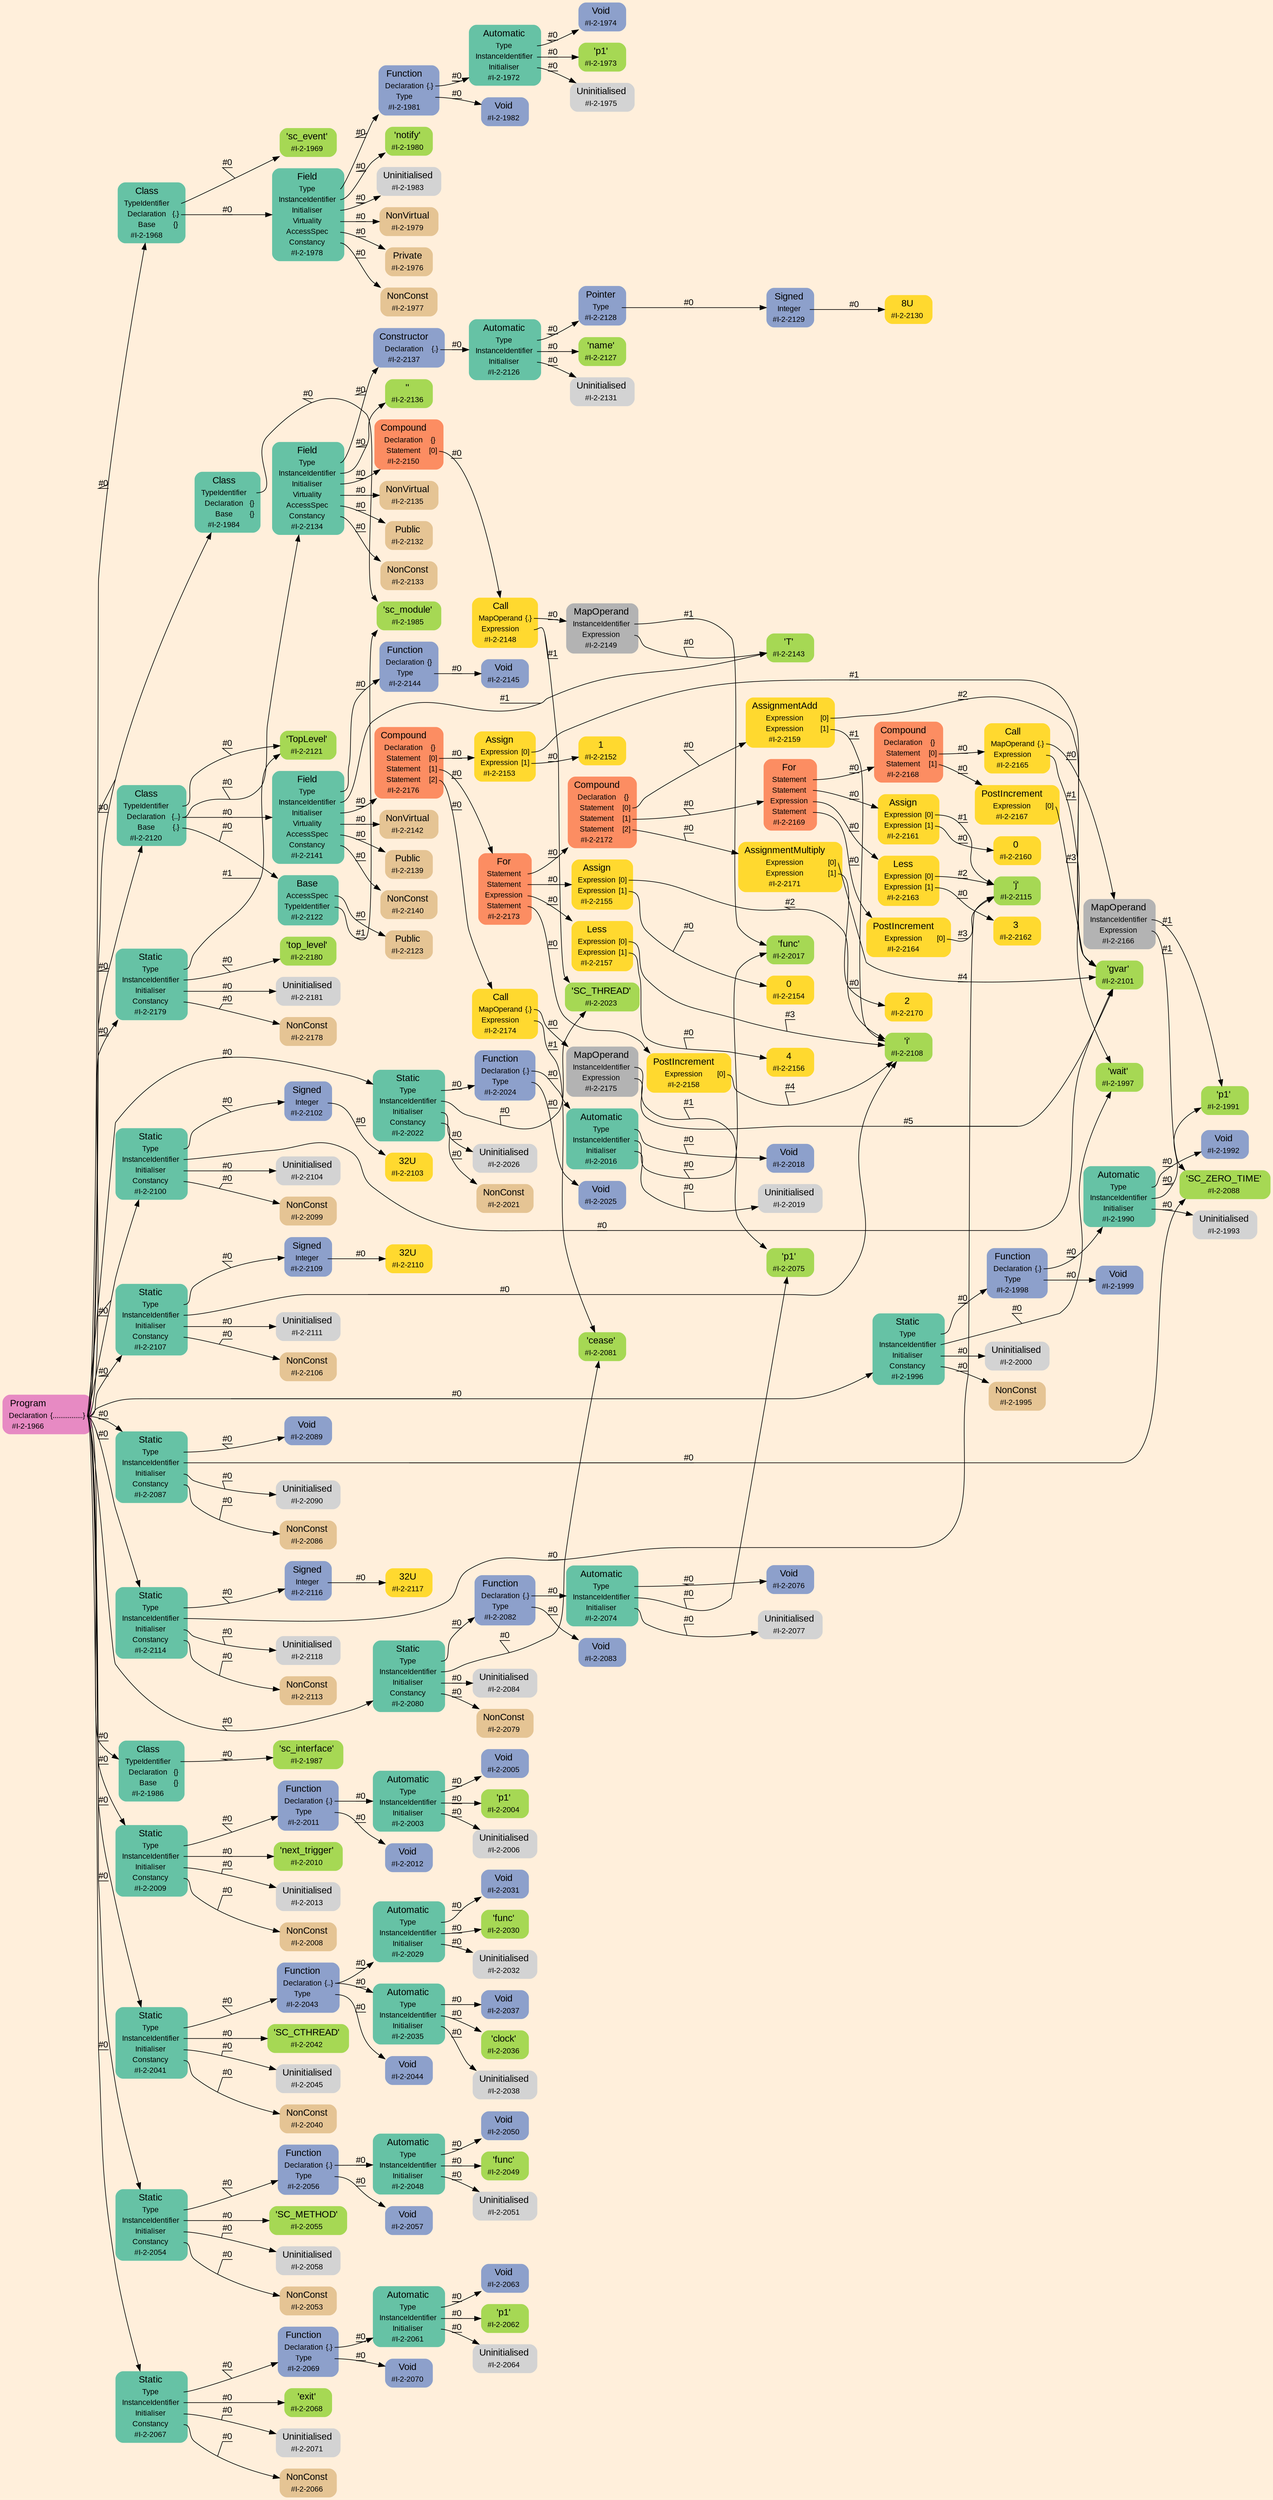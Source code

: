 digraph "" {
label = ""
labelloc = t
fontsize = "36"
graph [
    rankdir = "LR"
    ranksep = 0.3
    bgcolor = antiquewhite1
    color = black
    fontcolor = black
    fontname = "Arial"
];
node [
    fontname = "Arial"
];
edge [
    fontname = "Arial"
];


// -------------------- node figure --------------------
"#I-2-1966" [
    // -------- block #I-2-1966 ----------
    shape = "plaintext"
    fillcolor = "/set28/4"
    label = <<TABLE BORDER="0" CELLBORDER="0" CELLSPACING="0">
     <TR><TD><FONT POINT-SIZE="15.0">Program</FONT></TD><TD></TD></TR>
     <TR><TD>Declaration</TD><TD PORT="port0">{................}</TD></TR>
     <TR><TD>#I-2-1966</TD><TD PORT="port1"></TD></TR>
    </TABLE>>
    style = "rounded,filled"
    fontsize = "12"
];

"#I-2-1968" [
    // -------- block #I-2-1968 ----------
    shape = "plaintext"
    fillcolor = "/set28/1"
    label = <<TABLE BORDER="0" CELLBORDER="0" CELLSPACING="0">
     <TR><TD><FONT POINT-SIZE="15.0">Class</FONT></TD><TD></TD></TR>
     <TR><TD>TypeIdentifier</TD><TD PORT="port0"></TD></TR>
     <TR><TD>Declaration</TD><TD PORT="port1">{.}</TD></TR>
     <TR><TD>Base</TD><TD PORT="port2">{}</TD></TR>
     <TR><TD>#I-2-1968</TD><TD PORT="port3"></TD></TR>
    </TABLE>>
    style = "rounded,filled"
    fontsize = "12"
];

"#I-2-1969" [
    // -------- block #I-2-1969 ----------
    shape = "plaintext"
    fillcolor = "/set28/5"
    label = <<TABLE BORDER="0" CELLBORDER="0" CELLSPACING="0">
     <TR><TD><FONT POINT-SIZE="15.0">'sc_event'</FONT></TD><TD></TD></TR>
     <TR><TD>#I-2-1969</TD><TD PORT="port0"></TD></TR>
    </TABLE>>
    style = "rounded,filled"
    fontsize = "12"
];

"#I-2-1978" [
    // -------- block #I-2-1978 ----------
    shape = "plaintext"
    fillcolor = "/set28/1"
    label = <<TABLE BORDER="0" CELLBORDER="0" CELLSPACING="0">
     <TR><TD><FONT POINT-SIZE="15.0">Field</FONT></TD><TD></TD></TR>
     <TR><TD>Type</TD><TD PORT="port0"></TD></TR>
     <TR><TD>InstanceIdentifier</TD><TD PORT="port1"></TD></TR>
     <TR><TD>Initialiser</TD><TD PORT="port2"></TD></TR>
     <TR><TD>Virtuality</TD><TD PORT="port3"></TD></TR>
     <TR><TD>AccessSpec</TD><TD PORT="port4"></TD></TR>
     <TR><TD>Constancy</TD><TD PORT="port5"></TD></TR>
     <TR><TD>#I-2-1978</TD><TD PORT="port6"></TD></TR>
    </TABLE>>
    style = "rounded,filled"
    fontsize = "12"
];

"#I-2-1981" [
    // -------- block #I-2-1981 ----------
    shape = "plaintext"
    fillcolor = "/set28/3"
    label = <<TABLE BORDER="0" CELLBORDER="0" CELLSPACING="0">
     <TR><TD><FONT POINT-SIZE="15.0">Function</FONT></TD><TD></TD></TR>
     <TR><TD>Declaration</TD><TD PORT="port0">{.}</TD></TR>
     <TR><TD>Type</TD><TD PORT="port1"></TD></TR>
     <TR><TD>#I-2-1981</TD><TD PORT="port2"></TD></TR>
    </TABLE>>
    style = "rounded,filled"
    fontsize = "12"
];

"#I-2-1972" [
    // -------- block #I-2-1972 ----------
    shape = "plaintext"
    fillcolor = "/set28/1"
    label = <<TABLE BORDER="0" CELLBORDER="0" CELLSPACING="0">
     <TR><TD><FONT POINT-SIZE="15.0">Automatic</FONT></TD><TD></TD></TR>
     <TR><TD>Type</TD><TD PORT="port0"></TD></TR>
     <TR><TD>InstanceIdentifier</TD><TD PORT="port1"></TD></TR>
     <TR><TD>Initialiser</TD><TD PORT="port2"></TD></TR>
     <TR><TD>#I-2-1972</TD><TD PORT="port3"></TD></TR>
    </TABLE>>
    style = "rounded,filled"
    fontsize = "12"
];

"#I-2-1974" [
    // -------- block #I-2-1974 ----------
    shape = "plaintext"
    fillcolor = "/set28/3"
    label = <<TABLE BORDER="0" CELLBORDER="0" CELLSPACING="0">
     <TR><TD><FONT POINT-SIZE="15.0">Void</FONT></TD><TD></TD></TR>
     <TR><TD>#I-2-1974</TD><TD PORT="port0"></TD></TR>
    </TABLE>>
    style = "rounded,filled"
    fontsize = "12"
];

"#I-2-1973" [
    // -------- block #I-2-1973 ----------
    shape = "plaintext"
    fillcolor = "/set28/5"
    label = <<TABLE BORDER="0" CELLBORDER="0" CELLSPACING="0">
     <TR><TD><FONT POINT-SIZE="15.0">'p1'</FONT></TD><TD></TD></TR>
     <TR><TD>#I-2-1973</TD><TD PORT="port0"></TD></TR>
    </TABLE>>
    style = "rounded,filled"
    fontsize = "12"
];

"#I-2-1975" [
    // -------- block #I-2-1975 ----------
    shape = "plaintext"
    label = <<TABLE BORDER="0" CELLBORDER="0" CELLSPACING="0">
     <TR><TD><FONT POINT-SIZE="15.0">Uninitialised</FONT></TD><TD></TD></TR>
     <TR><TD>#I-2-1975</TD><TD PORT="port0"></TD></TR>
    </TABLE>>
    style = "rounded,filled"
    fontsize = "12"
];

"#I-2-1982" [
    // -------- block #I-2-1982 ----------
    shape = "plaintext"
    fillcolor = "/set28/3"
    label = <<TABLE BORDER="0" CELLBORDER="0" CELLSPACING="0">
     <TR><TD><FONT POINT-SIZE="15.0">Void</FONT></TD><TD></TD></TR>
     <TR><TD>#I-2-1982</TD><TD PORT="port0"></TD></TR>
    </TABLE>>
    style = "rounded,filled"
    fontsize = "12"
];

"#I-2-1980" [
    // -------- block #I-2-1980 ----------
    shape = "plaintext"
    fillcolor = "/set28/5"
    label = <<TABLE BORDER="0" CELLBORDER="0" CELLSPACING="0">
     <TR><TD><FONT POINT-SIZE="15.0">'notify'</FONT></TD><TD></TD></TR>
     <TR><TD>#I-2-1980</TD><TD PORT="port0"></TD></TR>
    </TABLE>>
    style = "rounded,filled"
    fontsize = "12"
];

"#I-2-1983" [
    // -------- block #I-2-1983 ----------
    shape = "plaintext"
    label = <<TABLE BORDER="0" CELLBORDER="0" CELLSPACING="0">
     <TR><TD><FONT POINT-SIZE="15.0">Uninitialised</FONT></TD><TD></TD></TR>
     <TR><TD>#I-2-1983</TD><TD PORT="port0"></TD></TR>
    </TABLE>>
    style = "rounded,filled"
    fontsize = "12"
];

"#I-2-1979" [
    // -------- block #I-2-1979 ----------
    shape = "plaintext"
    fillcolor = "/set28/7"
    label = <<TABLE BORDER="0" CELLBORDER="0" CELLSPACING="0">
     <TR><TD><FONT POINT-SIZE="15.0">NonVirtual</FONT></TD><TD></TD></TR>
     <TR><TD>#I-2-1979</TD><TD PORT="port0"></TD></TR>
    </TABLE>>
    style = "rounded,filled"
    fontsize = "12"
];

"#I-2-1976" [
    // -------- block #I-2-1976 ----------
    shape = "plaintext"
    fillcolor = "/set28/7"
    label = <<TABLE BORDER="0" CELLBORDER="0" CELLSPACING="0">
     <TR><TD><FONT POINT-SIZE="15.0">Private</FONT></TD><TD></TD></TR>
     <TR><TD>#I-2-1976</TD><TD PORT="port0"></TD></TR>
    </TABLE>>
    style = "rounded,filled"
    fontsize = "12"
];

"#I-2-1977" [
    // -------- block #I-2-1977 ----------
    shape = "plaintext"
    fillcolor = "/set28/7"
    label = <<TABLE BORDER="0" CELLBORDER="0" CELLSPACING="0">
     <TR><TD><FONT POINT-SIZE="15.0">NonConst</FONT></TD><TD></TD></TR>
     <TR><TD>#I-2-1977</TD><TD PORT="port0"></TD></TR>
    </TABLE>>
    style = "rounded,filled"
    fontsize = "12"
];

"#I-2-1984" [
    // -------- block #I-2-1984 ----------
    shape = "plaintext"
    fillcolor = "/set28/1"
    label = <<TABLE BORDER="0" CELLBORDER="0" CELLSPACING="0">
     <TR><TD><FONT POINT-SIZE="15.0">Class</FONT></TD><TD></TD></TR>
     <TR><TD>TypeIdentifier</TD><TD PORT="port0"></TD></TR>
     <TR><TD>Declaration</TD><TD PORT="port1">{}</TD></TR>
     <TR><TD>Base</TD><TD PORT="port2">{}</TD></TR>
     <TR><TD>#I-2-1984</TD><TD PORT="port3"></TD></TR>
    </TABLE>>
    style = "rounded,filled"
    fontsize = "12"
];

"#I-2-1985" [
    // -------- block #I-2-1985 ----------
    shape = "plaintext"
    fillcolor = "/set28/5"
    label = <<TABLE BORDER="0" CELLBORDER="0" CELLSPACING="0">
     <TR><TD><FONT POINT-SIZE="15.0">'sc_module'</FONT></TD><TD></TD></TR>
     <TR><TD>#I-2-1985</TD><TD PORT="port0"></TD></TR>
    </TABLE>>
    style = "rounded,filled"
    fontsize = "12"
];

"#I-2-1986" [
    // -------- block #I-2-1986 ----------
    shape = "plaintext"
    fillcolor = "/set28/1"
    label = <<TABLE BORDER="0" CELLBORDER="0" CELLSPACING="0">
     <TR><TD><FONT POINT-SIZE="15.0">Class</FONT></TD><TD></TD></TR>
     <TR><TD>TypeIdentifier</TD><TD PORT="port0"></TD></TR>
     <TR><TD>Declaration</TD><TD PORT="port1">{}</TD></TR>
     <TR><TD>Base</TD><TD PORT="port2">{}</TD></TR>
     <TR><TD>#I-2-1986</TD><TD PORT="port3"></TD></TR>
    </TABLE>>
    style = "rounded,filled"
    fontsize = "12"
];

"#I-2-1987" [
    // -------- block #I-2-1987 ----------
    shape = "plaintext"
    fillcolor = "/set28/5"
    label = <<TABLE BORDER="0" CELLBORDER="0" CELLSPACING="0">
     <TR><TD><FONT POINT-SIZE="15.0">'sc_interface'</FONT></TD><TD></TD></TR>
     <TR><TD>#I-2-1987</TD><TD PORT="port0"></TD></TR>
    </TABLE>>
    style = "rounded,filled"
    fontsize = "12"
];

"#I-2-1996" [
    // -------- block #I-2-1996 ----------
    shape = "plaintext"
    fillcolor = "/set28/1"
    label = <<TABLE BORDER="0" CELLBORDER="0" CELLSPACING="0">
     <TR><TD><FONT POINT-SIZE="15.0">Static</FONT></TD><TD></TD></TR>
     <TR><TD>Type</TD><TD PORT="port0"></TD></TR>
     <TR><TD>InstanceIdentifier</TD><TD PORT="port1"></TD></TR>
     <TR><TD>Initialiser</TD><TD PORT="port2"></TD></TR>
     <TR><TD>Constancy</TD><TD PORT="port3"></TD></TR>
     <TR><TD>#I-2-1996</TD><TD PORT="port4"></TD></TR>
    </TABLE>>
    style = "rounded,filled"
    fontsize = "12"
];

"#I-2-1998" [
    // -------- block #I-2-1998 ----------
    shape = "plaintext"
    fillcolor = "/set28/3"
    label = <<TABLE BORDER="0" CELLBORDER="0" CELLSPACING="0">
     <TR><TD><FONT POINT-SIZE="15.0">Function</FONT></TD><TD></TD></TR>
     <TR><TD>Declaration</TD><TD PORT="port0">{.}</TD></TR>
     <TR><TD>Type</TD><TD PORT="port1"></TD></TR>
     <TR><TD>#I-2-1998</TD><TD PORT="port2"></TD></TR>
    </TABLE>>
    style = "rounded,filled"
    fontsize = "12"
];

"#I-2-1990" [
    // -------- block #I-2-1990 ----------
    shape = "plaintext"
    fillcolor = "/set28/1"
    label = <<TABLE BORDER="0" CELLBORDER="0" CELLSPACING="0">
     <TR><TD><FONT POINT-SIZE="15.0">Automatic</FONT></TD><TD></TD></TR>
     <TR><TD>Type</TD><TD PORT="port0"></TD></TR>
     <TR><TD>InstanceIdentifier</TD><TD PORT="port1"></TD></TR>
     <TR><TD>Initialiser</TD><TD PORT="port2"></TD></TR>
     <TR><TD>#I-2-1990</TD><TD PORT="port3"></TD></TR>
    </TABLE>>
    style = "rounded,filled"
    fontsize = "12"
];

"#I-2-1992" [
    // -------- block #I-2-1992 ----------
    shape = "plaintext"
    fillcolor = "/set28/3"
    label = <<TABLE BORDER="0" CELLBORDER="0" CELLSPACING="0">
     <TR><TD><FONT POINT-SIZE="15.0">Void</FONT></TD><TD></TD></TR>
     <TR><TD>#I-2-1992</TD><TD PORT="port0"></TD></TR>
    </TABLE>>
    style = "rounded,filled"
    fontsize = "12"
];

"#I-2-1991" [
    // -------- block #I-2-1991 ----------
    shape = "plaintext"
    fillcolor = "/set28/5"
    label = <<TABLE BORDER="0" CELLBORDER="0" CELLSPACING="0">
     <TR><TD><FONT POINT-SIZE="15.0">'p1'</FONT></TD><TD></TD></TR>
     <TR><TD>#I-2-1991</TD><TD PORT="port0"></TD></TR>
    </TABLE>>
    style = "rounded,filled"
    fontsize = "12"
];

"#I-2-1993" [
    // -------- block #I-2-1993 ----------
    shape = "plaintext"
    label = <<TABLE BORDER="0" CELLBORDER="0" CELLSPACING="0">
     <TR><TD><FONT POINT-SIZE="15.0">Uninitialised</FONT></TD><TD></TD></TR>
     <TR><TD>#I-2-1993</TD><TD PORT="port0"></TD></TR>
    </TABLE>>
    style = "rounded,filled"
    fontsize = "12"
];

"#I-2-1999" [
    // -------- block #I-2-1999 ----------
    shape = "plaintext"
    fillcolor = "/set28/3"
    label = <<TABLE BORDER="0" CELLBORDER="0" CELLSPACING="0">
     <TR><TD><FONT POINT-SIZE="15.0">Void</FONT></TD><TD></TD></TR>
     <TR><TD>#I-2-1999</TD><TD PORT="port0"></TD></TR>
    </TABLE>>
    style = "rounded,filled"
    fontsize = "12"
];

"#I-2-1997" [
    // -------- block #I-2-1997 ----------
    shape = "plaintext"
    fillcolor = "/set28/5"
    label = <<TABLE BORDER="0" CELLBORDER="0" CELLSPACING="0">
     <TR><TD><FONT POINT-SIZE="15.0">'wait'</FONT></TD><TD></TD></TR>
     <TR><TD>#I-2-1997</TD><TD PORT="port0"></TD></TR>
    </TABLE>>
    style = "rounded,filled"
    fontsize = "12"
];

"#I-2-2000" [
    // -------- block #I-2-2000 ----------
    shape = "plaintext"
    label = <<TABLE BORDER="0" CELLBORDER="0" CELLSPACING="0">
     <TR><TD><FONT POINT-SIZE="15.0">Uninitialised</FONT></TD><TD></TD></TR>
     <TR><TD>#I-2-2000</TD><TD PORT="port0"></TD></TR>
    </TABLE>>
    style = "rounded,filled"
    fontsize = "12"
];

"#I-2-1995" [
    // -------- block #I-2-1995 ----------
    shape = "plaintext"
    fillcolor = "/set28/7"
    label = <<TABLE BORDER="0" CELLBORDER="0" CELLSPACING="0">
     <TR><TD><FONT POINT-SIZE="15.0">NonConst</FONT></TD><TD></TD></TR>
     <TR><TD>#I-2-1995</TD><TD PORT="port0"></TD></TR>
    </TABLE>>
    style = "rounded,filled"
    fontsize = "12"
];

"#I-2-2009" [
    // -------- block #I-2-2009 ----------
    shape = "plaintext"
    fillcolor = "/set28/1"
    label = <<TABLE BORDER="0" CELLBORDER="0" CELLSPACING="0">
     <TR><TD><FONT POINT-SIZE="15.0">Static</FONT></TD><TD></TD></TR>
     <TR><TD>Type</TD><TD PORT="port0"></TD></TR>
     <TR><TD>InstanceIdentifier</TD><TD PORT="port1"></TD></TR>
     <TR><TD>Initialiser</TD><TD PORT="port2"></TD></TR>
     <TR><TD>Constancy</TD><TD PORT="port3"></TD></TR>
     <TR><TD>#I-2-2009</TD><TD PORT="port4"></TD></TR>
    </TABLE>>
    style = "rounded,filled"
    fontsize = "12"
];

"#I-2-2011" [
    // -------- block #I-2-2011 ----------
    shape = "plaintext"
    fillcolor = "/set28/3"
    label = <<TABLE BORDER="0" CELLBORDER="0" CELLSPACING="0">
     <TR><TD><FONT POINT-SIZE="15.0">Function</FONT></TD><TD></TD></TR>
     <TR><TD>Declaration</TD><TD PORT="port0">{.}</TD></TR>
     <TR><TD>Type</TD><TD PORT="port1"></TD></TR>
     <TR><TD>#I-2-2011</TD><TD PORT="port2"></TD></TR>
    </TABLE>>
    style = "rounded,filled"
    fontsize = "12"
];

"#I-2-2003" [
    // -------- block #I-2-2003 ----------
    shape = "plaintext"
    fillcolor = "/set28/1"
    label = <<TABLE BORDER="0" CELLBORDER="0" CELLSPACING="0">
     <TR><TD><FONT POINT-SIZE="15.0">Automatic</FONT></TD><TD></TD></TR>
     <TR><TD>Type</TD><TD PORT="port0"></TD></TR>
     <TR><TD>InstanceIdentifier</TD><TD PORT="port1"></TD></TR>
     <TR><TD>Initialiser</TD><TD PORT="port2"></TD></TR>
     <TR><TD>#I-2-2003</TD><TD PORT="port3"></TD></TR>
    </TABLE>>
    style = "rounded,filled"
    fontsize = "12"
];

"#I-2-2005" [
    // -------- block #I-2-2005 ----------
    shape = "plaintext"
    fillcolor = "/set28/3"
    label = <<TABLE BORDER="0" CELLBORDER="0" CELLSPACING="0">
     <TR><TD><FONT POINT-SIZE="15.0">Void</FONT></TD><TD></TD></TR>
     <TR><TD>#I-2-2005</TD><TD PORT="port0"></TD></TR>
    </TABLE>>
    style = "rounded,filled"
    fontsize = "12"
];

"#I-2-2004" [
    // -------- block #I-2-2004 ----------
    shape = "plaintext"
    fillcolor = "/set28/5"
    label = <<TABLE BORDER="0" CELLBORDER="0" CELLSPACING="0">
     <TR><TD><FONT POINT-SIZE="15.0">'p1'</FONT></TD><TD></TD></TR>
     <TR><TD>#I-2-2004</TD><TD PORT="port0"></TD></TR>
    </TABLE>>
    style = "rounded,filled"
    fontsize = "12"
];

"#I-2-2006" [
    // -------- block #I-2-2006 ----------
    shape = "plaintext"
    label = <<TABLE BORDER="0" CELLBORDER="0" CELLSPACING="0">
     <TR><TD><FONT POINT-SIZE="15.0">Uninitialised</FONT></TD><TD></TD></TR>
     <TR><TD>#I-2-2006</TD><TD PORT="port0"></TD></TR>
    </TABLE>>
    style = "rounded,filled"
    fontsize = "12"
];

"#I-2-2012" [
    // -------- block #I-2-2012 ----------
    shape = "plaintext"
    fillcolor = "/set28/3"
    label = <<TABLE BORDER="0" CELLBORDER="0" CELLSPACING="0">
     <TR><TD><FONT POINT-SIZE="15.0">Void</FONT></TD><TD></TD></TR>
     <TR><TD>#I-2-2012</TD><TD PORT="port0"></TD></TR>
    </TABLE>>
    style = "rounded,filled"
    fontsize = "12"
];

"#I-2-2010" [
    // -------- block #I-2-2010 ----------
    shape = "plaintext"
    fillcolor = "/set28/5"
    label = <<TABLE BORDER="0" CELLBORDER="0" CELLSPACING="0">
     <TR><TD><FONT POINT-SIZE="15.0">'next_trigger'</FONT></TD><TD></TD></TR>
     <TR><TD>#I-2-2010</TD><TD PORT="port0"></TD></TR>
    </TABLE>>
    style = "rounded,filled"
    fontsize = "12"
];

"#I-2-2013" [
    // -------- block #I-2-2013 ----------
    shape = "plaintext"
    label = <<TABLE BORDER="0" CELLBORDER="0" CELLSPACING="0">
     <TR><TD><FONT POINT-SIZE="15.0">Uninitialised</FONT></TD><TD></TD></TR>
     <TR><TD>#I-2-2013</TD><TD PORT="port0"></TD></TR>
    </TABLE>>
    style = "rounded,filled"
    fontsize = "12"
];

"#I-2-2008" [
    // -------- block #I-2-2008 ----------
    shape = "plaintext"
    fillcolor = "/set28/7"
    label = <<TABLE BORDER="0" CELLBORDER="0" CELLSPACING="0">
     <TR><TD><FONT POINT-SIZE="15.0">NonConst</FONT></TD><TD></TD></TR>
     <TR><TD>#I-2-2008</TD><TD PORT="port0"></TD></TR>
    </TABLE>>
    style = "rounded,filled"
    fontsize = "12"
];

"#I-2-2022" [
    // -------- block #I-2-2022 ----------
    shape = "plaintext"
    fillcolor = "/set28/1"
    label = <<TABLE BORDER="0" CELLBORDER="0" CELLSPACING="0">
     <TR><TD><FONT POINT-SIZE="15.0">Static</FONT></TD><TD></TD></TR>
     <TR><TD>Type</TD><TD PORT="port0"></TD></TR>
     <TR><TD>InstanceIdentifier</TD><TD PORT="port1"></TD></TR>
     <TR><TD>Initialiser</TD><TD PORT="port2"></TD></TR>
     <TR><TD>Constancy</TD><TD PORT="port3"></TD></TR>
     <TR><TD>#I-2-2022</TD><TD PORT="port4"></TD></TR>
    </TABLE>>
    style = "rounded,filled"
    fontsize = "12"
];

"#I-2-2024" [
    // -------- block #I-2-2024 ----------
    shape = "plaintext"
    fillcolor = "/set28/3"
    label = <<TABLE BORDER="0" CELLBORDER="0" CELLSPACING="0">
     <TR><TD><FONT POINT-SIZE="15.0">Function</FONT></TD><TD></TD></TR>
     <TR><TD>Declaration</TD><TD PORT="port0">{.}</TD></TR>
     <TR><TD>Type</TD><TD PORT="port1"></TD></TR>
     <TR><TD>#I-2-2024</TD><TD PORT="port2"></TD></TR>
    </TABLE>>
    style = "rounded,filled"
    fontsize = "12"
];

"#I-2-2016" [
    // -------- block #I-2-2016 ----------
    shape = "plaintext"
    fillcolor = "/set28/1"
    label = <<TABLE BORDER="0" CELLBORDER="0" CELLSPACING="0">
     <TR><TD><FONT POINT-SIZE="15.0">Automatic</FONT></TD><TD></TD></TR>
     <TR><TD>Type</TD><TD PORT="port0"></TD></TR>
     <TR><TD>InstanceIdentifier</TD><TD PORT="port1"></TD></TR>
     <TR><TD>Initialiser</TD><TD PORT="port2"></TD></TR>
     <TR><TD>#I-2-2016</TD><TD PORT="port3"></TD></TR>
    </TABLE>>
    style = "rounded,filled"
    fontsize = "12"
];

"#I-2-2018" [
    // -------- block #I-2-2018 ----------
    shape = "plaintext"
    fillcolor = "/set28/3"
    label = <<TABLE BORDER="0" CELLBORDER="0" CELLSPACING="0">
     <TR><TD><FONT POINT-SIZE="15.0">Void</FONT></TD><TD></TD></TR>
     <TR><TD>#I-2-2018</TD><TD PORT="port0"></TD></TR>
    </TABLE>>
    style = "rounded,filled"
    fontsize = "12"
];

"#I-2-2017" [
    // -------- block #I-2-2017 ----------
    shape = "plaintext"
    fillcolor = "/set28/5"
    label = <<TABLE BORDER="0" CELLBORDER="0" CELLSPACING="0">
     <TR><TD><FONT POINT-SIZE="15.0">'func'</FONT></TD><TD></TD></TR>
     <TR><TD>#I-2-2017</TD><TD PORT="port0"></TD></TR>
    </TABLE>>
    style = "rounded,filled"
    fontsize = "12"
];

"#I-2-2019" [
    // -------- block #I-2-2019 ----------
    shape = "plaintext"
    label = <<TABLE BORDER="0" CELLBORDER="0" CELLSPACING="0">
     <TR><TD><FONT POINT-SIZE="15.0">Uninitialised</FONT></TD><TD></TD></TR>
     <TR><TD>#I-2-2019</TD><TD PORT="port0"></TD></TR>
    </TABLE>>
    style = "rounded,filled"
    fontsize = "12"
];

"#I-2-2025" [
    // -------- block #I-2-2025 ----------
    shape = "plaintext"
    fillcolor = "/set28/3"
    label = <<TABLE BORDER="0" CELLBORDER="0" CELLSPACING="0">
     <TR><TD><FONT POINT-SIZE="15.0">Void</FONT></TD><TD></TD></TR>
     <TR><TD>#I-2-2025</TD><TD PORT="port0"></TD></TR>
    </TABLE>>
    style = "rounded,filled"
    fontsize = "12"
];

"#I-2-2023" [
    // -------- block #I-2-2023 ----------
    shape = "plaintext"
    fillcolor = "/set28/5"
    label = <<TABLE BORDER="0" CELLBORDER="0" CELLSPACING="0">
     <TR><TD><FONT POINT-SIZE="15.0">'SC_THREAD'</FONT></TD><TD></TD></TR>
     <TR><TD>#I-2-2023</TD><TD PORT="port0"></TD></TR>
    </TABLE>>
    style = "rounded,filled"
    fontsize = "12"
];

"#I-2-2026" [
    // -------- block #I-2-2026 ----------
    shape = "plaintext"
    label = <<TABLE BORDER="0" CELLBORDER="0" CELLSPACING="0">
     <TR><TD><FONT POINT-SIZE="15.0">Uninitialised</FONT></TD><TD></TD></TR>
     <TR><TD>#I-2-2026</TD><TD PORT="port0"></TD></TR>
    </TABLE>>
    style = "rounded,filled"
    fontsize = "12"
];

"#I-2-2021" [
    // -------- block #I-2-2021 ----------
    shape = "plaintext"
    fillcolor = "/set28/7"
    label = <<TABLE BORDER="0" CELLBORDER="0" CELLSPACING="0">
     <TR><TD><FONT POINT-SIZE="15.0">NonConst</FONT></TD><TD></TD></TR>
     <TR><TD>#I-2-2021</TD><TD PORT="port0"></TD></TR>
    </TABLE>>
    style = "rounded,filled"
    fontsize = "12"
];

"#I-2-2041" [
    // -------- block #I-2-2041 ----------
    shape = "plaintext"
    fillcolor = "/set28/1"
    label = <<TABLE BORDER="0" CELLBORDER="0" CELLSPACING="0">
     <TR><TD><FONT POINT-SIZE="15.0">Static</FONT></TD><TD></TD></TR>
     <TR><TD>Type</TD><TD PORT="port0"></TD></TR>
     <TR><TD>InstanceIdentifier</TD><TD PORT="port1"></TD></TR>
     <TR><TD>Initialiser</TD><TD PORT="port2"></TD></TR>
     <TR><TD>Constancy</TD><TD PORT="port3"></TD></TR>
     <TR><TD>#I-2-2041</TD><TD PORT="port4"></TD></TR>
    </TABLE>>
    style = "rounded,filled"
    fontsize = "12"
];

"#I-2-2043" [
    // -------- block #I-2-2043 ----------
    shape = "plaintext"
    fillcolor = "/set28/3"
    label = <<TABLE BORDER="0" CELLBORDER="0" CELLSPACING="0">
     <TR><TD><FONT POINT-SIZE="15.0">Function</FONT></TD><TD></TD></TR>
     <TR><TD>Declaration</TD><TD PORT="port0">{..}</TD></TR>
     <TR><TD>Type</TD><TD PORT="port1"></TD></TR>
     <TR><TD>#I-2-2043</TD><TD PORT="port2"></TD></TR>
    </TABLE>>
    style = "rounded,filled"
    fontsize = "12"
];

"#I-2-2029" [
    // -------- block #I-2-2029 ----------
    shape = "plaintext"
    fillcolor = "/set28/1"
    label = <<TABLE BORDER="0" CELLBORDER="0" CELLSPACING="0">
     <TR><TD><FONT POINT-SIZE="15.0">Automatic</FONT></TD><TD></TD></TR>
     <TR><TD>Type</TD><TD PORT="port0"></TD></TR>
     <TR><TD>InstanceIdentifier</TD><TD PORT="port1"></TD></TR>
     <TR><TD>Initialiser</TD><TD PORT="port2"></TD></TR>
     <TR><TD>#I-2-2029</TD><TD PORT="port3"></TD></TR>
    </TABLE>>
    style = "rounded,filled"
    fontsize = "12"
];

"#I-2-2031" [
    // -------- block #I-2-2031 ----------
    shape = "plaintext"
    fillcolor = "/set28/3"
    label = <<TABLE BORDER="0" CELLBORDER="0" CELLSPACING="0">
     <TR><TD><FONT POINT-SIZE="15.0">Void</FONT></TD><TD></TD></TR>
     <TR><TD>#I-2-2031</TD><TD PORT="port0"></TD></TR>
    </TABLE>>
    style = "rounded,filled"
    fontsize = "12"
];

"#I-2-2030" [
    // -------- block #I-2-2030 ----------
    shape = "plaintext"
    fillcolor = "/set28/5"
    label = <<TABLE BORDER="0" CELLBORDER="0" CELLSPACING="0">
     <TR><TD><FONT POINT-SIZE="15.0">'func'</FONT></TD><TD></TD></TR>
     <TR><TD>#I-2-2030</TD><TD PORT="port0"></TD></TR>
    </TABLE>>
    style = "rounded,filled"
    fontsize = "12"
];

"#I-2-2032" [
    // -------- block #I-2-2032 ----------
    shape = "plaintext"
    label = <<TABLE BORDER="0" CELLBORDER="0" CELLSPACING="0">
     <TR><TD><FONT POINT-SIZE="15.0">Uninitialised</FONT></TD><TD></TD></TR>
     <TR><TD>#I-2-2032</TD><TD PORT="port0"></TD></TR>
    </TABLE>>
    style = "rounded,filled"
    fontsize = "12"
];

"#I-2-2035" [
    // -------- block #I-2-2035 ----------
    shape = "plaintext"
    fillcolor = "/set28/1"
    label = <<TABLE BORDER="0" CELLBORDER="0" CELLSPACING="0">
     <TR><TD><FONT POINT-SIZE="15.0">Automatic</FONT></TD><TD></TD></TR>
     <TR><TD>Type</TD><TD PORT="port0"></TD></TR>
     <TR><TD>InstanceIdentifier</TD><TD PORT="port1"></TD></TR>
     <TR><TD>Initialiser</TD><TD PORT="port2"></TD></TR>
     <TR><TD>#I-2-2035</TD><TD PORT="port3"></TD></TR>
    </TABLE>>
    style = "rounded,filled"
    fontsize = "12"
];

"#I-2-2037" [
    // -------- block #I-2-2037 ----------
    shape = "plaintext"
    fillcolor = "/set28/3"
    label = <<TABLE BORDER="0" CELLBORDER="0" CELLSPACING="0">
     <TR><TD><FONT POINT-SIZE="15.0">Void</FONT></TD><TD></TD></TR>
     <TR><TD>#I-2-2037</TD><TD PORT="port0"></TD></TR>
    </TABLE>>
    style = "rounded,filled"
    fontsize = "12"
];

"#I-2-2036" [
    // -------- block #I-2-2036 ----------
    shape = "plaintext"
    fillcolor = "/set28/5"
    label = <<TABLE BORDER="0" CELLBORDER="0" CELLSPACING="0">
     <TR><TD><FONT POINT-SIZE="15.0">'clock'</FONT></TD><TD></TD></TR>
     <TR><TD>#I-2-2036</TD><TD PORT="port0"></TD></TR>
    </TABLE>>
    style = "rounded,filled"
    fontsize = "12"
];

"#I-2-2038" [
    // -------- block #I-2-2038 ----------
    shape = "plaintext"
    label = <<TABLE BORDER="0" CELLBORDER="0" CELLSPACING="0">
     <TR><TD><FONT POINT-SIZE="15.0">Uninitialised</FONT></TD><TD></TD></TR>
     <TR><TD>#I-2-2038</TD><TD PORT="port0"></TD></TR>
    </TABLE>>
    style = "rounded,filled"
    fontsize = "12"
];

"#I-2-2044" [
    // -------- block #I-2-2044 ----------
    shape = "plaintext"
    fillcolor = "/set28/3"
    label = <<TABLE BORDER="0" CELLBORDER="0" CELLSPACING="0">
     <TR><TD><FONT POINT-SIZE="15.0">Void</FONT></TD><TD></TD></TR>
     <TR><TD>#I-2-2044</TD><TD PORT="port0"></TD></TR>
    </TABLE>>
    style = "rounded,filled"
    fontsize = "12"
];

"#I-2-2042" [
    // -------- block #I-2-2042 ----------
    shape = "plaintext"
    fillcolor = "/set28/5"
    label = <<TABLE BORDER="0" CELLBORDER="0" CELLSPACING="0">
     <TR><TD><FONT POINT-SIZE="15.0">'SC_CTHREAD'</FONT></TD><TD></TD></TR>
     <TR><TD>#I-2-2042</TD><TD PORT="port0"></TD></TR>
    </TABLE>>
    style = "rounded,filled"
    fontsize = "12"
];

"#I-2-2045" [
    // -------- block #I-2-2045 ----------
    shape = "plaintext"
    label = <<TABLE BORDER="0" CELLBORDER="0" CELLSPACING="0">
     <TR><TD><FONT POINT-SIZE="15.0">Uninitialised</FONT></TD><TD></TD></TR>
     <TR><TD>#I-2-2045</TD><TD PORT="port0"></TD></TR>
    </TABLE>>
    style = "rounded,filled"
    fontsize = "12"
];

"#I-2-2040" [
    // -------- block #I-2-2040 ----------
    shape = "plaintext"
    fillcolor = "/set28/7"
    label = <<TABLE BORDER="0" CELLBORDER="0" CELLSPACING="0">
     <TR><TD><FONT POINT-SIZE="15.0">NonConst</FONT></TD><TD></TD></TR>
     <TR><TD>#I-2-2040</TD><TD PORT="port0"></TD></TR>
    </TABLE>>
    style = "rounded,filled"
    fontsize = "12"
];

"#I-2-2054" [
    // -------- block #I-2-2054 ----------
    shape = "plaintext"
    fillcolor = "/set28/1"
    label = <<TABLE BORDER="0" CELLBORDER="0" CELLSPACING="0">
     <TR><TD><FONT POINT-SIZE="15.0">Static</FONT></TD><TD></TD></TR>
     <TR><TD>Type</TD><TD PORT="port0"></TD></TR>
     <TR><TD>InstanceIdentifier</TD><TD PORT="port1"></TD></TR>
     <TR><TD>Initialiser</TD><TD PORT="port2"></TD></TR>
     <TR><TD>Constancy</TD><TD PORT="port3"></TD></TR>
     <TR><TD>#I-2-2054</TD><TD PORT="port4"></TD></TR>
    </TABLE>>
    style = "rounded,filled"
    fontsize = "12"
];

"#I-2-2056" [
    // -------- block #I-2-2056 ----------
    shape = "plaintext"
    fillcolor = "/set28/3"
    label = <<TABLE BORDER="0" CELLBORDER="0" CELLSPACING="0">
     <TR><TD><FONT POINT-SIZE="15.0">Function</FONT></TD><TD></TD></TR>
     <TR><TD>Declaration</TD><TD PORT="port0">{.}</TD></TR>
     <TR><TD>Type</TD><TD PORT="port1"></TD></TR>
     <TR><TD>#I-2-2056</TD><TD PORT="port2"></TD></TR>
    </TABLE>>
    style = "rounded,filled"
    fontsize = "12"
];

"#I-2-2048" [
    // -------- block #I-2-2048 ----------
    shape = "plaintext"
    fillcolor = "/set28/1"
    label = <<TABLE BORDER="0" CELLBORDER="0" CELLSPACING="0">
     <TR><TD><FONT POINT-SIZE="15.0">Automatic</FONT></TD><TD></TD></TR>
     <TR><TD>Type</TD><TD PORT="port0"></TD></TR>
     <TR><TD>InstanceIdentifier</TD><TD PORT="port1"></TD></TR>
     <TR><TD>Initialiser</TD><TD PORT="port2"></TD></TR>
     <TR><TD>#I-2-2048</TD><TD PORT="port3"></TD></TR>
    </TABLE>>
    style = "rounded,filled"
    fontsize = "12"
];

"#I-2-2050" [
    // -------- block #I-2-2050 ----------
    shape = "plaintext"
    fillcolor = "/set28/3"
    label = <<TABLE BORDER="0" CELLBORDER="0" CELLSPACING="0">
     <TR><TD><FONT POINT-SIZE="15.0">Void</FONT></TD><TD></TD></TR>
     <TR><TD>#I-2-2050</TD><TD PORT="port0"></TD></TR>
    </TABLE>>
    style = "rounded,filled"
    fontsize = "12"
];

"#I-2-2049" [
    // -------- block #I-2-2049 ----------
    shape = "plaintext"
    fillcolor = "/set28/5"
    label = <<TABLE BORDER="0" CELLBORDER="0" CELLSPACING="0">
     <TR><TD><FONT POINT-SIZE="15.0">'func'</FONT></TD><TD></TD></TR>
     <TR><TD>#I-2-2049</TD><TD PORT="port0"></TD></TR>
    </TABLE>>
    style = "rounded,filled"
    fontsize = "12"
];

"#I-2-2051" [
    // -------- block #I-2-2051 ----------
    shape = "plaintext"
    label = <<TABLE BORDER="0" CELLBORDER="0" CELLSPACING="0">
     <TR><TD><FONT POINT-SIZE="15.0">Uninitialised</FONT></TD><TD></TD></TR>
     <TR><TD>#I-2-2051</TD><TD PORT="port0"></TD></TR>
    </TABLE>>
    style = "rounded,filled"
    fontsize = "12"
];

"#I-2-2057" [
    // -------- block #I-2-2057 ----------
    shape = "plaintext"
    fillcolor = "/set28/3"
    label = <<TABLE BORDER="0" CELLBORDER="0" CELLSPACING="0">
     <TR><TD><FONT POINT-SIZE="15.0">Void</FONT></TD><TD></TD></TR>
     <TR><TD>#I-2-2057</TD><TD PORT="port0"></TD></TR>
    </TABLE>>
    style = "rounded,filled"
    fontsize = "12"
];

"#I-2-2055" [
    // -------- block #I-2-2055 ----------
    shape = "plaintext"
    fillcolor = "/set28/5"
    label = <<TABLE BORDER="0" CELLBORDER="0" CELLSPACING="0">
     <TR><TD><FONT POINT-SIZE="15.0">'SC_METHOD'</FONT></TD><TD></TD></TR>
     <TR><TD>#I-2-2055</TD><TD PORT="port0"></TD></TR>
    </TABLE>>
    style = "rounded,filled"
    fontsize = "12"
];

"#I-2-2058" [
    // -------- block #I-2-2058 ----------
    shape = "plaintext"
    label = <<TABLE BORDER="0" CELLBORDER="0" CELLSPACING="0">
     <TR><TD><FONT POINT-SIZE="15.0">Uninitialised</FONT></TD><TD></TD></TR>
     <TR><TD>#I-2-2058</TD><TD PORT="port0"></TD></TR>
    </TABLE>>
    style = "rounded,filled"
    fontsize = "12"
];

"#I-2-2053" [
    // -------- block #I-2-2053 ----------
    shape = "plaintext"
    fillcolor = "/set28/7"
    label = <<TABLE BORDER="0" CELLBORDER="0" CELLSPACING="0">
     <TR><TD><FONT POINT-SIZE="15.0">NonConst</FONT></TD><TD></TD></TR>
     <TR><TD>#I-2-2053</TD><TD PORT="port0"></TD></TR>
    </TABLE>>
    style = "rounded,filled"
    fontsize = "12"
];

"#I-2-2067" [
    // -------- block #I-2-2067 ----------
    shape = "plaintext"
    fillcolor = "/set28/1"
    label = <<TABLE BORDER="0" CELLBORDER="0" CELLSPACING="0">
     <TR><TD><FONT POINT-SIZE="15.0">Static</FONT></TD><TD></TD></TR>
     <TR><TD>Type</TD><TD PORT="port0"></TD></TR>
     <TR><TD>InstanceIdentifier</TD><TD PORT="port1"></TD></TR>
     <TR><TD>Initialiser</TD><TD PORT="port2"></TD></TR>
     <TR><TD>Constancy</TD><TD PORT="port3"></TD></TR>
     <TR><TD>#I-2-2067</TD><TD PORT="port4"></TD></TR>
    </TABLE>>
    style = "rounded,filled"
    fontsize = "12"
];

"#I-2-2069" [
    // -------- block #I-2-2069 ----------
    shape = "plaintext"
    fillcolor = "/set28/3"
    label = <<TABLE BORDER="0" CELLBORDER="0" CELLSPACING="0">
     <TR><TD><FONT POINT-SIZE="15.0">Function</FONT></TD><TD></TD></TR>
     <TR><TD>Declaration</TD><TD PORT="port0">{.}</TD></TR>
     <TR><TD>Type</TD><TD PORT="port1"></TD></TR>
     <TR><TD>#I-2-2069</TD><TD PORT="port2"></TD></TR>
    </TABLE>>
    style = "rounded,filled"
    fontsize = "12"
];

"#I-2-2061" [
    // -------- block #I-2-2061 ----------
    shape = "plaintext"
    fillcolor = "/set28/1"
    label = <<TABLE BORDER="0" CELLBORDER="0" CELLSPACING="0">
     <TR><TD><FONT POINT-SIZE="15.0">Automatic</FONT></TD><TD></TD></TR>
     <TR><TD>Type</TD><TD PORT="port0"></TD></TR>
     <TR><TD>InstanceIdentifier</TD><TD PORT="port1"></TD></TR>
     <TR><TD>Initialiser</TD><TD PORT="port2"></TD></TR>
     <TR><TD>#I-2-2061</TD><TD PORT="port3"></TD></TR>
    </TABLE>>
    style = "rounded,filled"
    fontsize = "12"
];

"#I-2-2063" [
    // -------- block #I-2-2063 ----------
    shape = "plaintext"
    fillcolor = "/set28/3"
    label = <<TABLE BORDER="0" CELLBORDER="0" CELLSPACING="0">
     <TR><TD><FONT POINT-SIZE="15.0">Void</FONT></TD><TD></TD></TR>
     <TR><TD>#I-2-2063</TD><TD PORT="port0"></TD></TR>
    </TABLE>>
    style = "rounded,filled"
    fontsize = "12"
];

"#I-2-2062" [
    // -------- block #I-2-2062 ----------
    shape = "plaintext"
    fillcolor = "/set28/5"
    label = <<TABLE BORDER="0" CELLBORDER="0" CELLSPACING="0">
     <TR><TD><FONT POINT-SIZE="15.0">'p1'</FONT></TD><TD></TD></TR>
     <TR><TD>#I-2-2062</TD><TD PORT="port0"></TD></TR>
    </TABLE>>
    style = "rounded,filled"
    fontsize = "12"
];

"#I-2-2064" [
    // -------- block #I-2-2064 ----------
    shape = "plaintext"
    label = <<TABLE BORDER="0" CELLBORDER="0" CELLSPACING="0">
     <TR><TD><FONT POINT-SIZE="15.0">Uninitialised</FONT></TD><TD></TD></TR>
     <TR><TD>#I-2-2064</TD><TD PORT="port0"></TD></TR>
    </TABLE>>
    style = "rounded,filled"
    fontsize = "12"
];

"#I-2-2070" [
    // -------- block #I-2-2070 ----------
    shape = "plaintext"
    fillcolor = "/set28/3"
    label = <<TABLE BORDER="0" CELLBORDER="0" CELLSPACING="0">
     <TR><TD><FONT POINT-SIZE="15.0">Void</FONT></TD><TD></TD></TR>
     <TR><TD>#I-2-2070</TD><TD PORT="port0"></TD></TR>
    </TABLE>>
    style = "rounded,filled"
    fontsize = "12"
];

"#I-2-2068" [
    // -------- block #I-2-2068 ----------
    shape = "plaintext"
    fillcolor = "/set28/5"
    label = <<TABLE BORDER="0" CELLBORDER="0" CELLSPACING="0">
     <TR><TD><FONT POINT-SIZE="15.0">'exit'</FONT></TD><TD></TD></TR>
     <TR><TD>#I-2-2068</TD><TD PORT="port0"></TD></TR>
    </TABLE>>
    style = "rounded,filled"
    fontsize = "12"
];

"#I-2-2071" [
    // -------- block #I-2-2071 ----------
    shape = "plaintext"
    label = <<TABLE BORDER="0" CELLBORDER="0" CELLSPACING="0">
     <TR><TD><FONT POINT-SIZE="15.0">Uninitialised</FONT></TD><TD></TD></TR>
     <TR><TD>#I-2-2071</TD><TD PORT="port0"></TD></TR>
    </TABLE>>
    style = "rounded,filled"
    fontsize = "12"
];

"#I-2-2066" [
    // -------- block #I-2-2066 ----------
    shape = "plaintext"
    fillcolor = "/set28/7"
    label = <<TABLE BORDER="0" CELLBORDER="0" CELLSPACING="0">
     <TR><TD><FONT POINT-SIZE="15.0">NonConst</FONT></TD><TD></TD></TR>
     <TR><TD>#I-2-2066</TD><TD PORT="port0"></TD></TR>
    </TABLE>>
    style = "rounded,filled"
    fontsize = "12"
];

"#I-2-2080" [
    // -------- block #I-2-2080 ----------
    shape = "plaintext"
    fillcolor = "/set28/1"
    label = <<TABLE BORDER="0" CELLBORDER="0" CELLSPACING="0">
     <TR><TD><FONT POINT-SIZE="15.0">Static</FONT></TD><TD></TD></TR>
     <TR><TD>Type</TD><TD PORT="port0"></TD></TR>
     <TR><TD>InstanceIdentifier</TD><TD PORT="port1"></TD></TR>
     <TR><TD>Initialiser</TD><TD PORT="port2"></TD></TR>
     <TR><TD>Constancy</TD><TD PORT="port3"></TD></TR>
     <TR><TD>#I-2-2080</TD><TD PORT="port4"></TD></TR>
    </TABLE>>
    style = "rounded,filled"
    fontsize = "12"
];

"#I-2-2082" [
    // -------- block #I-2-2082 ----------
    shape = "plaintext"
    fillcolor = "/set28/3"
    label = <<TABLE BORDER="0" CELLBORDER="0" CELLSPACING="0">
     <TR><TD><FONT POINT-SIZE="15.0">Function</FONT></TD><TD></TD></TR>
     <TR><TD>Declaration</TD><TD PORT="port0">{.}</TD></TR>
     <TR><TD>Type</TD><TD PORT="port1"></TD></TR>
     <TR><TD>#I-2-2082</TD><TD PORT="port2"></TD></TR>
    </TABLE>>
    style = "rounded,filled"
    fontsize = "12"
];

"#I-2-2074" [
    // -------- block #I-2-2074 ----------
    shape = "plaintext"
    fillcolor = "/set28/1"
    label = <<TABLE BORDER="0" CELLBORDER="0" CELLSPACING="0">
     <TR><TD><FONT POINT-SIZE="15.0">Automatic</FONT></TD><TD></TD></TR>
     <TR><TD>Type</TD><TD PORT="port0"></TD></TR>
     <TR><TD>InstanceIdentifier</TD><TD PORT="port1"></TD></TR>
     <TR><TD>Initialiser</TD><TD PORT="port2"></TD></TR>
     <TR><TD>#I-2-2074</TD><TD PORT="port3"></TD></TR>
    </TABLE>>
    style = "rounded,filled"
    fontsize = "12"
];

"#I-2-2076" [
    // -------- block #I-2-2076 ----------
    shape = "plaintext"
    fillcolor = "/set28/3"
    label = <<TABLE BORDER="0" CELLBORDER="0" CELLSPACING="0">
     <TR><TD><FONT POINT-SIZE="15.0">Void</FONT></TD><TD></TD></TR>
     <TR><TD>#I-2-2076</TD><TD PORT="port0"></TD></TR>
    </TABLE>>
    style = "rounded,filled"
    fontsize = "12"
];

"#I-2-2075" [
    // -------- block #I-2-2075 ----------
    shape = "plaintext"
    fillcolor = "/set28/5"
    label = <<TABLE BORDER="0" CELLBORDER="0" CELLSPACING="0">
     <TR><TD><FONT POINT-SIZE="15.0">'p1'</FONT></TD><TD></TD></TR>
     <TR><TD>#I-2-2075</TD><TD PORT="port0"></TD></TR>
    </TABLE>>
    style = "rounded,filled"
    fontsize = "12"
];

"#I-2-2077" [
    // -------- block #I-2-2077 ----------
    shape = "plaintext"
    label = <<TABLE BORDER="0" CELLBORDER="0" CELLSPACING="0">
     <TR><TD><FONT POINT-SIZE="15.0">Uninitialised</FONT></TD><TD></TD></TR>
     <TR><TD>#I-2-2077</TD><TD PORT="port0"></TD></TR>
    </TABLE>>
    style = "rounded,filled"
    fontsize = "12"
];

"#I-2-2083" [
    // -------- block #I-2-2083 ----------
    shape = "plaintext"
    fillcolor = "/set28/3"
    label = <<TABLE BORDER="0" CELLBORDER="0" CELLSPACING="0">
     <TR><TD><FONT POINT-SIZE="15.0">Void</FONT></TD><TD></TD></TR>
     <TR><TD>#I-2-2083</TD><TD PORT="port0"></TD></TR>
    </TABLE>>
    style = "rounded,filled"
    fontsize = "12"
];

"#I-2-2081" [
    // -------- block #I-2-2081 ----------
    shape = "plaintext"
    fillcolor = "/set28/5"
    label = <<TABLE BORDER="0" CELLBORDER="0" CELLSPACING="0">
     <TR><TD><FONT POINT-SIZE="15.0">'cease'</FONT></TD><TD></TD></TR>
     <TR><TD>#I-2-2081</TD><TD PORT="port0"></TD></TR>
    </TABLE>>
    style = "rounded,filled"
    fontsize = "12"
];

"#I-2-2084" [
    // -------- block #I-2-2084 ----------
    shape = "plaintext"
    label = <<TABLE BORDER="0" CELLBORDER="0" CELLSPACING="0">
     <TR><TD><FONT POINT-SIZE="15.0">Uninitialised</FONT></TD><TD></TD></TR>
     <TR><TD>#I-2-2084</TD><TD PORT="port0"></TD></TR>
    </TABLE>>
    style = "rounded,filled"
    fontsize = "12"
];

"#I-2-2079" [
    // -------- block #I-2-2079 ----------
    shape = "plaintext"
    fillcolor = "/set28/7"
    label = <<TABLE BORDER="0" CELLBORDER="0" CELLSPACING="0">
     <TR><TD><FONT POINT-SIZE="15.0">NonConst</FONT></TD><TD></TD></TR>
     <TR><TD>#I-2-2079</TD><TD PORT="port0"></TD></TR>
    </TABLE>>
    style = "rounded,filled"
    fontsize = "12"
];

"#I-2-2087" [
    // -------- block #I-2-2087 ----------
    shape = "plaintext"
    fillcolor = "/set28/1"
    label = <<TABLE BORDER="0" CELLBORDER="0" CELLSPACING="0">
     <TR><TD><FONT POINT-SIZE="15.0">Static</FONT></TD><TD></TD></TR>
     <TR><TD>Type</TD><TD PORT="port0"></TD></TR>
     <TR><TD>InstanceIdentifier</TD><TD PORT="port1"></TD></TR>
     <TR><TD>Initialiser</TD><TD PORT="port2"></TD></TR>
     <TR><TD>Constancy</TD><TD PORT="port3"></TD></TR>
     <TR><TD>#I-2-2087</TD><TD PORT="port4"></TD></TR>
    </TABLE>>
    style = "rounded,filled"
    fontsize = "12"
];

"#I-2-2089" [
    // -------- block #I-2-2089 ----------
    shape = "plaintext"
    fillcolor = "/set28/3"
    label = <<TABLE BORDER="0" CELLBORDER="0" CELLSPACING="0">
     <TR><TD><FONT POINT-SIZE="15.0">Void</FONT></TD><TD></TD></TR>
     <TR><TD>#I-2-2089</TD><TD PORT="port0"></TD></TR>
    </TABLE>>
    style = "rounded,filled"
    fontsize = "12"
];

"#I-2-2088" [
    // -------- block #I-2-2088 ----------
    shape = "plaintext"
    fillcolor = "/set28/5"
    label = <<TABLE BORDER="0" CELLBORDER="0" CELLSPACING="0">
     <TR><TD><FONT POINT-SIZE="15.0">'SC_ZERO_TIME'</FONT></TD><TD></TD></TR>
     <TR><TD>#I-2-2088</TD><TD PORT="port0"></TD></TR>
    </TABLE>>
    style = "rounded,filled"
    fontsize = "12"
];

"#I-2-2090" [
    // -------- block #I-2-2090 ----------
    shape = "plaintext"
    label = <<TABLE BORDER="0" CELLBORDER="0" CELLSPACING="0">
     <TR><TD><FONT POINT-SIZE="15.0">Uninitialised</FONT></TD><TD></TD></TR>
     <TR><TD>#I-2-2090</TD><TD PORT="port0"></TD></TR>
    </TABLE>>
    style = "rounded,filled"
    fontsize = "12"
];

"#I-2-2086" [
    // -------- block #I-2-2086 ----------
    shape = "plaintext"
    fillcolor = "/set28/7"
    label = <<TABLE BORDER="0" CELLBORDER="0" CELLSPACING="0">
     <TR><TD><FONT POINT-SIZE="15.0">NonConst</FONT></TD><TD></TD></TR>
     <TR><TD>#I-2-2086</TD><TD PORT="port0"></TD></TR>
    </TABLE>>
    style = "rounded,filled"
    fontsize = "12"
];

"#I-2-2100" [
    // -------- block #I-2-2100 ----------
    shape = "plaintext"
    fillcolor = "/set28/1"
    label = <<TABLE BORDER="0" CELLBORDER="0" CELLSPACING="0">
     <TR><TD><FONT POINT-SIZE="15.0">Static</FONT></TD><TD></TD></TR>
     <TR><TD>Type</TD><TD PORT="port0"></TD></TR>
     <TR><TD>InstanceIdentifier</TD><TD PORT="port1"></TD></TR>
     <TR><TD>Initialiser</TD><TD PORT="port2"></TD></TR>
     <TR><TD>Constancy</TD><TD PORT="port3"></TD></TR>
     <TR><TD>#I-2-2100</TD><TD PORT="port4"></TD></TR>
    </TABLE>>
    style = "rounded,filled"
    fontsize = "12"
];

"#I-2-2102" [
    // -------- block #I-2-2102 ----------
    shape = "plaintext"
    fillcolor = "/set28/3"
    label = <<TABLE BORDER="0" CELLBORDER="0" CELLSPACING="0">
     <TR><TD><FONT POINT-SIZE="15.0">Signed</FONT></TD><TD></TD></TR>
     <TR><TD>Integer</TD><TD PORT="port0"></TD></TR>
     <TR><TD>#I-2-2102</TD><TD PORT="port1"></TD></TR>
    </TABLE>>
    style = "rounded,filled"
    fontsize = "12"
];

"#I-2-2103" [
    // -------- block #I-2-2103 ----------
    shape = "plaintext"
    fillcolor = "/set28/6"
    label = <<TABLE BORDER="0" CELLBORDER="0" CELLSPACING="0">
     <TR><TD><FONT POINT-SIZE="15.0">32U</FONT></TD><TD></TD></TR>
     <TR><TD>#I-2-2103</TD><TD PORT="port0"></TD></TR>
    </TABLE>>
    style = "rounded,filled"
    fontsize = "12"
];

"#I-2-2101" [
    // -------- block #I-2-2101 ----------
    shape = "plaintext"
    fillcolor = "/set28/5"
    label = <<TABLE BORDER="0" CELLBORDER="0" CELLSPACING="0">
     <TR><TD><FONT POINT-SIZE="15.0">'gvar'</FONT></TD><TD></TD></TR>
     <TR><TD>#I-2-2101</TD><TD PORT="port0"></TD></TR>
    </TABLE>>
    style = "rounded,filled"
    fontsize = "12"
];

"#I-2-2104" [
    // -------- block #I-2-2104 ----------
    shape = "plaintext"
    label = <<TABLE BORDER="0" CELLBORDER="0" CELLSPACING="0">
     <TR><TD><FONT POINT-SIZE="15.0">Uninitialised</FONT></TD><TD></TD></TR>
     <TR><TD>#I-2-2104</TD><TD PORT="port0"></TD></TR>
    </TABLE>>
    style = "rounded,filled"
    fontsize = "12"
];

"#I-2-2099" [
    // -------- block #I-2-2099 ----------
    shape = "plaintext"
    fillcolor = "/set28/7"
    label = <<TABLE BORDER="0" CELLBORDER="0" CELLSPACING="0">
     <TR><TD><FONT POINT-SIZE="15.0">NonConst</FONT></TD><TD></TD></TR>
     <TR><TD>#I-2-2099</TD><TD PORT="port0"></TD></TR>
    </TABLE>>
    style = "rounded,filled"
    fontsize = "12"
];

"#I-2-2107" [
    // -------- block #I-2-2107 ----------
    shape = "plaintext"
    fillcolor = "/set28/1"
    label = <<TABLE BORDER="0" CELLBORDER="0" CELLSPACING="0">
     <TR><TD><FONT POINT-SIZE="15.0">Static</FONT></TD><TD></TD></TR>
     <TR><TD>Type</TD><TD PORT="port0"></TD></TR>
     <TR><TD>InstanceIdentifier</TD><TD PORT="port1"></TD></TR>
     <TR><TD>Initialiser</TD><TD PORT="port2"></TD></TR>
     <TR><TD>Constancy</TD><TD PORT="port3"></TD></TR>
     <TR><TD>#I-2-2107</TD><TD PORT="port4"></TD></TR>
    </TABLE>>
    style = "rounded,filled"
    fontsize = "12"
];

"#I-2-2109" [
    // -------- block #I-2-2109 ----------
    shape = "plaintext"
    fillcolor = "/set28/3"
    label = <<TABLE BORDER="0" CELLBORDER="0" CELLSPACING="0">
     <TR><TD><FONT POINT-SIZE="15.0">Signed</FONT></TD><TD></TD></TR>
     <TR><TD>Integer</TD><TD PORT="port0"></TD></TR>
     <TR><TD>#I-2-2109</TD><TD PORT="port1"></TD></TR>
    </TABLE>>
    style = "rounded,filled"
    fontsize = "12"
];

"#I-2-2110" [
    // -------- block #I-2-2110 ----------
    shape = "plaintext"
    fillcolor = "/set28/6"
    label = <<TABLE BORDER="0" CELLBORDER="0" CELLSPACING="0">
     <TR><TD><FONT POINT-SIZE="15.0">32U</FONT></TD><TD></TD></TR>
     <TR><TD>#I-2-2110</TD><TD PORT="port0"></TD></TR>
    </TABLE>>
    style = "rounded,filled"
    fontsize = "12"
];

"#I-2-2108" [
    // -------- block #I-2-2108 ----------
    shape = "plaintext"
    fillcolor = "/set28/5"
    label = <<TABLE BORDER="0" CELLBORDER="0" CELLSPACING="0">
     <TR><TD><FONT POINT-SIZE="15.0">'i'</FONT></TD><TD></TD></TR>
     <TR><TD>#I-2-2108</TD><TD PORT="port0"></TD></TR>
    </TABLE>>
    style = "rounded,filled"
    fontsize = "12"
];

"#I-2-2111" [
    // -------- block #I-2-2111 ----------
    shape = "plaintext"
    label = <<TABLE BORDER="0" CELLBORDER="0" CELLSPACING="0">
     <TR><TD><FONT POINT-SIZE="15.0">Uninitialised</FONT></TD><TD></TD></TR>
     <TR><TD>#I-2-2111</TD><TD PORT="port0"></TD></TR>
    </TABLE>>
    style = "rounded,filled"
    fontsize = "12"
];

"#I-2-2106" [
    // -------- block #I-2-2106 ----------
    shape = "plaintext"
    fillcolor = "/set28/7"
    label = <<TABLE BORDER="0" CELLBORDER="0" CELLSPACING="0">
     <TR><TD><FONT POINT-SIZE="15.0">NonConst</FONT></TD><TD></TD></TR>
     <TR><TD>#I-2-2106</TD><TD PORT="port0"></TD></TR>
    </TABLE>>
    style = "rounded,filled"
    fontsize = "12"
];

"#I-2-2114" [
    // -------- block #I-2-2114 ----------
    shape = "plaintext"
    fillcolor = "/set28/1"
    label = <<TABLE BORDER="0" CELLBORDER="0" CELLSPACING="0">
     <TR><TD><FONT POINT-SIZE="15.0">Static</FONT></TD><TD></TD></TR>
     <TR><TD>Type</TD><TD PORT="port0"></TD></TR>
     <TR><TD>InstanceIdentifier</TD><TD PORT="port1"></TD></TR>
     <TR><TD>Initialiser</TD><TD PORT="port2"></TD></TR>
     <TR><TD>Constancy</TD><TD PORT="port3"></TD></TR>
     <TR><TD>#I-2-2114</TD><TD PORT="port4"></TD></TR>
    </TABLE>>
    style = "rounded,filled"
    fontsize = "12"
];

"#I-2-2116" [
    // -------- block #I-2-2116 ----------
    shape = "plaintext"
    fillcolor = "/set28/3"
    label = <<TABLE BORDER="0" CELLBORDER="0" CELLSPACING="0">
     <TR><TD><FONT POINT-SIZE="15.0">Signed</FONT></TD><TD></TD></TR>
     <TR><TD>Integer</TD><TD PORT="port0"></TD></TR>
     <TR><TD>#I-2-2116</TD><TD PORT="port1"></TD></TR>
    </TABLE>>
    style = "rounded,filled"
    fontsize = "12"
];

"#I-2-2117" [
    // -------- block #I-2-2117 ----------
    shape = "plaintext"
    fillcolor = "/set28/6"
    label = <<TABLE BORDER="0" CELLBORDER="0" CELLSPACING="0">
     <TR><TD><FONT POINT-SIZE="15.0">32U</FONT></TD><TD></TD></TR>
     <TR><TD>#I-2-2117</TD><TD PORT="port0"></TD></TR>
    </TABLE>>
    style = "rounded,filled"
    fontsize = "12"
];

"#I-2-2115" [
    // -------- block #I-2-2115 ----------
    shape = "plaintext"
    fillcolor = "/set28/5"
    label = <<TABLE BORDER="0" CELLBORDER="0" CELLSPACING="0">
     <TR><TD><FONT POINT-SIZE="15.0">'j'</FONT></TD><TD></TD></TR>
     <TR><TD>#I-2-2115</TD><TD PORT="port0"></TD></TR>
    </TABLE>>
    style = "rounded,filled"
    fontsize = "12"
];

"#I-2-2118" [
    // -------- block #I-2-2118 ----------
    shape = "plaintext"
    label = <<TABLE BORDER="0" CELLBORDER="0" CELLSPACING="0">
     <TR><TD><FONT POINT-SIZE="15.0">Uninitialised</FONT></TD><TD></TD></TR>
     <TR><TD>#I-2-2118</TD><TD PORT="port0"></TD></TR>
    </TABLE>>
    style = "rounded,filled"
    fontsize = "12"
];

"#I-2-2113" [
    // -------- block #I-2-2113 ----------
    shape = "plaintext"
    fillcolor = "/set28/7"
    label = <<TABLE BORDER="0" CELLBORDER="0" CELLSPACING="0">
     <TR><TD><FONT POINT-SIZE="15.0">NonConst</FONT></TD><TD></TD></TR>
     <TR><TD>#I-2-2113</TD><TD PORT="port0"></TD></TR>
    </TABLE>>
    style = "rounded,filled"
    fontsize = "12"
];

"#I-2-2120" [
    // -------- block #I-2-2120 ----------
    shape = "plaintext"
    fillcolor = "/set28/1"
    label = <<TABLE BORDER="0" CELLBORDER="0" CELLSPACING="0">
     <TR><TD><FONT POINT-SIZE="15.0">Class</FONT></TD><TD></TD></TR>
     <TR><TD>TypeIdentifier</TD><TD PORT="port0"></TD></TR>
     <TR><TD>Declaration</TD><TD PORT="port1">{..}</TD></TR>
     <TR><TD>Base</TD><TD PORT="port2">{.}</TD></TR>
     <TR><TD>#I-2-2120</TD><TD PORT="port3"></TD></TR>
    </TABLE>>
    style = "rounded,filled"
    fontsize = "12"
];

"#I-2-2121" [
    // -------- block #I-2-2121 ----------
    shape = "plaintext"
    fillcolor = "/set28/5"
    label = <<TABLE BORDER="0" CELLBORDER="0" CELLSPACING="0">
     <TR><TD><FONT POINT-SIZE="15.0">'TopLevel'</FONT></TD><TD></TD></TR>
     <TR><TD>#I-2-2121</TD><TD PORT="port0"></TD></TR>
    </TABLE>>
    style = "rounded,filled"
    fontsize = "12"
];

"#I-2-2134" [
    // -------- block #I-2-2134 ----------
    shape = "plaintext"
    fillcolor = "/set28/1"
    label = <<TABLE BORDER="0" CELLBORDER="0" CELLSPACING="0">
     <TR><TD><FONT POINT-SIZE="15.0">Field</FONT></TD><TD></TD></TR>
     <TR><TD>Type</TD><TD PORT="port0"></TD></TR>
     <TR><TD>InstanceIdentifier</TD><TD PORT="port1"></TD></TR>
     <TR><TD>Initialiser</TD><TD PORT="port2"></TD></TR>
     <TR><TD>Virtuality</TD><TD PORT="port3"></TD></TR>
     <TR><TD>AccessSpec</TD><TD PORT="port4"></TD></TR>
     <TR><TD>Constancy</TD><TD PORT="port5"></TD></TR>
     <TR><TD>#I-2-2134</TD><TD PORT="port6"></TD></TR>
    </TABLE>>
    style = "rounded,filled"
    fontsize = "12"
];

"#I-2-2137" [
    // -------- block #I-2-2137 ----------
    shape = "plaintext"
    fillcolor = "/set28/3"
    label = <<TABLE BORDER="0" CELLBORDER="0" CELLSPACING="0">
     <TR><TD><FONT POINT-SIZE="15.0">Constructor</FONT></TD><TD></TD></TR>
     <TR><TD>Declaration</TD><TD PORT="port0">{.}</TD></TR>
     <TR><TD>#I-2-2137</TD><TD PORT="port1"></TD></TR>
    </TABLE>>
    style = "rounded,filled"
    fontsize = "12"
];

"#I-2-2126" [
    // -------- block #I-2-2126 ----------
    shape = "plaintext"
    fillcolor = "/set28/1"
    label = <<TABLE BORDER="0" CELLBORDER="0" CELLSPACING="0">
     <TR><TD><FONT POINT-SIZE="15.0">Automatic</FONT></TD><TD></TD></TR>
     <TR><TD>Type</TD><TD PORT="port0"></TD></TR>
     <TR><TD>InstanceIdentifier</TD><TD PORT="port1"></TD></TR>
     <TR><TD>Initialiser</TD><TD PORT="port2"></TD></TR>
     <TR><TD>#I-2-2126</TD><TD PORT="port3"></TD></TR>
    </TABLE>>
    style = "rounded,filled"
    fontsize = "12"
];

"#I-2-2128" [
    // -------- block #I-2-2128 ----------
    shape = "plaintext"
    fillcolor = "/set28/3"
    label = <<TABLE BORDER="0" CELLBORDER="0" CELLSPACING="0">
     <TR><TD><FONT POINT-SIZE="15.0">Pointer</FONT></TD><TD></TD></TR>
     <TR><TD>Type</TD><TD PORT="port0"></TD></TR>
     <TR><TD>#I-2-2128</TD><TD PORT="port1"></TD></TR>
    </TABLE>>
    style = "rounded,filled"
    fontsize = "12"
];

"#I-2-2129" [
    // -------- block #I-2-2129 ----------
    shape = "plaintext"
    fillcolor = "/set28/3"
    label = <<TABLE BORDER="0" CELLBORDER="0" CELLSPACING="0">
     <TR><TD><FONT POINT-SIZE="15.0">Signed</FONT></TD><TD></TD></TR>
     <TR><TD>Integer</TD><TD PORT="port0"></TD></TR>
     <TR><TD>#I-2-2129</TD><TD PORT="port1"></TD></TR>
    </TABLE>>
    style = "rounded,filled"
    fontsize = "12"
];

"#I-2-2130" [
    // -------- block #I-2-2130 ----------
    shape = "plaintext"
    fillcolor = "/set28/6"
    label = <<TABLE BORDER="0" CELLBORDER="0" CELLSPACING="0">
     <TR><TD><FONT POINT-SIZE="15.0">8U</FONT></TD><TD></TD></TR>
     <TR><TD>#I-2-2130</TD><TD PORT="port0"></TD></TR>
    </TABLE>>
    style = "rounded,filled"
    fontsize = "12"
];

"#I-2-2127" [
    // -------- block #I-2-2127 ----------
    shape = "plaintext"
    fillcolor = "/set28/5"
    label = <<TABLE BORDER="0" CELLBORDER="0" CELLSPACING="0">
     <TR><TD><FONT POINT-SIZE="15.0">'name'</FONT></TD><TD></TD></TR>
     <TR><TD>#I-2-2127</TD><TD PORT="port0"></TD></TR>
    </TABLE>>
    style = "rounded,filled"
    fontsize = "12"
];

"#I-2-2131" [
    // -------- block #I-2-2131 ----------
    shape = "plaintext"
    label = <<TABLE BORDER="0" CELLBORDER="0" CELLSPACING="0">
     <TR><TD><FONT POINT-SIZE="15.0">Uninitialised</FONT></TD><TD></TD></TR>
     <TR><TD>#I-2-2131</TD><TD PORT="port0"></TD></TR>
    </TABLE>>
    style = "rounded,filled"
    fontsize = "12"
];

"#I-2-2136" [
    // -------- block #I-2-2136 ----------
    shape = "plaintext"
    fillcolor = "/set28/5"
    label = <<TABLE BORDER="0" CELLBORDER="0" CELLSPACING="0">
     <TR><TD><FONT POINT-SIZE="15.0">''</FONT></TD><TD></TD></TR>
     <TR><TD>#I-2-2136</TD><TD PORT="port0"></TD></TR>
    </TABLE>>
    style = "rounded,filled"
    fontsize = "12"
];

"#I-2-2150" [
    // -------- block #I-2-2150 ----------
    shape = "plaintext"
    fillcolor = "/set28/2"
    label = <<TABLE BORDER="0" CELLBORDER="0" CELLSPACING="0">
     <TR><TD><FONT POINT-SIZE="15.0">Compound</FONT></TD><TD></TD></TR>
     <TR><TD>Declaration</TD><TD PORT="port0">{}</TD></TR>
     <TR><TD>Statement</TD><TD PORT="port1">[0]</TD></TR>
     <TR><TD>#I-2-2150</TD><TD PORT="port2"></TD></TR>
    </TABLE>>
    style = "rounded,filled"
    fontsize = "12"
];

"#I-2-2148" [
    // -------- block #I-2-2148 ----------
    shape = "plaintext"
    fillcolor = "/set28/6"
    label = <<TABLE BORDER="0" CELLBORDER="0" CELLSPACING="0">
     <TR><TD><FONT POINT-SIZE="15.0">Call</FONT></TD><TD></TD></TR>
     <TR><TD>MapOperand</TD><TD PORT="port0">{.}</TD></TR>
     <TR><TD>Expression</TD><TD PORT="port1"></TD></TR>
     <TR><TD>#I-2-2148</TD><TD PORT="port2"></TD></TR>
    </TABLE>>
    style = "rounded,filled"
    fontsize = "12"
];

"#I-2-2149" [
    // -------- block #I-2-2149 ----------
    shape = "plaintext"
    fillcolor = "/set28/8"
    label = <<TABLE BORDER="0" CELLBORDER="0" CELLSPACING="0">
     <TR><TD><FONT POINT-SIZE="15.0">MapOperand</FONT></TD><TD></TD></TR>
     <TR><TD>InstanceIdentifier</TD><TD PORT="port0"></TD></TR>
     <TR><TD>Expression</TD><TD PORT="port1"></TD></TR>
     <TR><TD>#I-2-2149</TD><TD PORT="port2"></TD></TR>
    </TABLE>>
    style = "rounded,filled"
    fontsize = "12"
];

"#I-2-2143" [
    // -------- block #I-2-2143 ----------
    shape = "plaintext"
    fillcolor = "/set28/5"
    label = <<TABLE BORDER="0" CELLBORDER="0" CELLSPACING="0">
     <TR><TD><FONT POINT-SIZE="15.0">'T'</FONT></TD><TD></TD></TR>
     <TR><TD>#I-2-2143</TD><TD PORT="port0"></TD></TR>
    </TABLE>>
    style = "rounded,filled"
    fontsize = "12"
];

"#I-2-2135" [
    // -------- block #I-2-2135 ----------
    shape = "plaintext"
    fillcolor = "/set28/7"
    label = <<TABLE BORDER="0" CELLBORDER="0" CELLSPACING="0">
     <TR><TD><FONT POINT-SIZE="15.0">NonVirtual</FONT></TD><TD></TD></TR>
     <TR><TD>#I-2-2135</TD><TD PORT="port0"></TD></TR>
    </TABLE>>
    style = "rounded,filled"
    fontsize = "12"
];

"#I-2-2132" [
    // -------- block #I-2-2132 ----------
    shape = "plaintext"
    fillcolor = "/set28/7"
    label = <<TABLE BORDER="0" CELLBORDER="0" CELLSPACING="0">
     <TR><TD><FONT POINT-SIZE="15.0">Public</FONT></TD><TD></TD></TR>
     <TR><TD>#I-2-2132</TD><TD PORT="port0"></TD></TR>
    </TABLE>>
    style = "rounded,filled"
    fontsize = "12"
];

"#I-2-2133" [
    // -------- block #I-2-2133 ----------
    shape = "plaintext"
    fillcolor = "/set28/7"
    label = <<TABLE BORDER="0" CELLBORDER="0" CELLSPACING="0">
     <TR><TD><FONT POINT-SIZE="15.0">NonConst</FONT></TD><TD></TD></TR>
     <TR><TD>#I-2-2133</TD><TD PORT="port0"></TD></TR>
    </TABLE>>
    style = "rounded,filled"
    fontsize = "12"
];

"#I-2-2141" [
    // -------- block #I-2-2141 ----------
    shape = "plaintext"
    fillcolor = "/set28/1"
    label = <<TABLE BORDER="0" CELLBORDER="0" CELLSPACING="0">
     <TR><TD><FONT POINT-SIZE="15.0">Field</FONT></TD><TD></TD></TR>
     <TR><TD>Type</TD><TD PORT="port0"></TD></TR>
     <TR><TD>InstanceIdentifier</TD><TD PORT="port1"></TD></TR>
     <TR><TD>Initialiser</TD><TD PORT="port2"></TD></TR>
     <TR><TD>Virtuality</TD><TD PORT="port3"></TD></TR>
     <TR><TD>AccessSpec</TD><TD PORT="port4"></TD></TR>
     <TR><TD>Constancy</TD><TD PORT="port5"></TD></TR>
     <TR><TD>#I-2-2141</TD><TD PORT="port6"></TD></TR>
    </TABLE>>
    style = "rounded,filled"
    fontsize = "12"
];

"#I-2-2144" [
    // -------- block #I-2-2144 ----------
    shape = "plaintext"
    fillcolor = "/set28/3"
    label = <<TABLE BORDER="0" CELLBORDER="0" CELLSPACING="0">
     <TR><TD><FONT POINT-SIZE="15.0">Function</FONT></TD><TD></TD></TR>
     <TR><TD>Declaration</TD><TD PORT="port0">{}</TD></TR>
     <TR><TD>Type</TD><TD PORT="port1"></TD></TR>
     <TR><TD>#I-2-2144</TD><TD PORT="port2"></TD></TR>
    </TABLE>>
    style = "rounded,filled"
    fontsize = "12"
];

"#I-2-2145" [
    // -------- block #I-2-2145 ----------
    shape = "plaintext"
    fillcolor = "/set28/3"
    label = <<TABLE BORDER="0" CELLBORDER="0" CELLSPACING="0">
     <TR><TD><FONT POINT-SIZE="15.0">Void</FONT></TD><TD></TD></TR>
     <TR><TD>#I-2-2145</TD><TD PORT="port0"></TD></TR>
    </TABLE>>
    style = "rounded,filled"
    fontsize = "12"
];

"#I-2-2176" [
    // -------- block #I-2-2176 ----------
    shape = "plaintext"
    fillcolor = "/set28/2"
    label = <<TABLE BORDER="0" CELLBORDER="0" CELLSPACING="0">
     <TR><TD><FONT POINT-SIZE="15.0">Compound</FONT></TD><TD></TD></TR>
     <TR><TD>Declaration</TD><TD PORT="port0">{}</TD></TR>
     <TR><TD>Statement</TD><TD PORT="port1">[0]</TD></TR>
     <TR><TD>Statement</TD><TD PORT="port2">[1]</TD></TR>
     <TR><TD>Statement</TD><TD PORT="port3">[2]</TD></TR>
     <TR><TD>#I-2-2176</TD><TD PORT="port4"></TD></TR>
    </TABLE>>
    style = "rounded,filled"
    fontsize = "12"
];

"#I-2-2153" [
    // -------- block #I-2-2153 ----------
    shape = "plaintext"
    fillcolor = "/set28/6"
    label = <<TABLE BORDER="0" CELLBORDER="0" CELLSPACING="0">
     <TR><TD><FONT POINT-SIZE="15.0">Assign</FONT></TD><TD></TD></TR>
     <TR><TD>Expression</TD><TD PORT="port0">[0]</TD></TR>
     <TR><TD>Expression</TD><TD PORT="port1">[1]</TD></TR>
     <TR><TD>#I-2-2153</TD><TD PORT="port2"></TD></TR>
    </TABLE>>
    style = "rounded,filled"
    fontsize = "12"
];

"#I-2-2152" [
    // -------- block #I-2-2152 ----------
    shape = "plaintext"
    fillcolor = "/set28/6"
    label = <<TABLE BORDER="0" CELLBORDER="0" CELLSPACING="0">
     <TR><TD><FONT POINT-SIZE="15.0">1</FONT></TD><TD></TD></TR>
     <TR><TD>#I-2-2152</TD><TD PORT="port0"></TD></TR>
    </TABLE>>
    style = "rounded,filled"
    fontsize = "12"
];

"#I-2-2173" [
    // -------- block #I-2-2173 ----------
    shape = "plaintext"
    fillcolor = "/set28/2"
    label = <<TABLE BORDER="0" CELLBORDER="0" CELLSPACING="0">
     <TR><TD><FONT POINT-SIZE="15.0">For</FONT></TD><TD></TD></TR>
     <TR><TD>Statement</TD><TD PORT="port0"></TD></TR>
     <TR><TD>Statement</TD><TD PORT="port1"></TD></TR>
     <TR><TD>Expression</TD><TD PORT="port2"></TD></TR>
     <TR><TD>Statement</TD><TD PORT="port3"></TD></TR>
     <TR><TD>#I-2-2173</TD><TD PORT="port4"></TD></TR>
    </TABLE>>
    style = "rounded,filled"
    fontsize = "12"
];

"#I-2-2172" [
    // -------- block #I-2-2172 ----------
    shape = "plaintext"
    fillcolor = "/set28/2"
    label = <<TABLE BORDER="0" CELLBORDER="0" CELLSPACING="0">
     <TR><TD><FONT POINT-SIZE="15.0">Compound</FONT></TD><TD></TD></TR>
     <TR><TD>Declaration</TD><TD PORT="port0">{}</TD></TR>
     <TR><TD>Statement</TD><TD PORT="port1">[0]</TD></TR>
     <TR><TD>Statement</TD><TD PORT="port2">[1]</TD></TR>
     <TR><TD>Statement</TD><TD PORT="port3">[2]</TD></TR>
     <TR><TD>#I-2-2172</TD><TD PORT="port4"></TD></TR>
    </TABLE>>
    style = "rounded,filled"
    fontsize = "12"
];

"#I-2-2159" [
    // -------- block #I-2-2159 ----------
    shape = "plaintext"
    fillcolor = "/set28/6"
    label = <<TABLE BORDER="0" CELLBORDER="0" CELLSPACING="0">
     <TR><TD><FONT POINT-SIZE="15.0">AssignmentAdd</FONT></TD><TD></TD></TR>
     <TR><TD>Expression</TD><TD PORT="port0">[0]</TD></TR>
     <TR><TD>Expression</TD><TD PORT="port1">[1]</TD></TR>
     <TR><TD>#I-2-2159</TD><TD PORT="port2"></TD></TR>
    </TABLE>>
    style = "rounded,filled"
    fontsize = "12"
];

"#I-2-2169" [
    // -------- block #I-2-2169 ----------
    shape = "plaintext"
    fillcolor = "/set28/2"
    label = <<TABLE BORDER="0" CELLBORDER="0" CELLSPACING="0">
     <TR><TD><FONT POINT-SIZE="15.0">For</FONT></TD><TD></TD></TR>
     <TR><TD>Statement</TD><TD PORT="port0"></TD></TR>
     <TR><TD>Statement</TD><TD PORT="port1"></TD></TR>
     <TR><TD>Expression</TD><TD PORT="port2"></TD></TR>
     <TR><TD>Statement</TD><TD PORT="port3"></TD></TR>
     <TR><TD>#I-2-2169</TD><TD PORT="port4"></TD></TR>
    </TABLE>>
    style = "rounded,filled"
    fontsize = "12"
];

"#I-2-2168" [
    // -------- block #I-2-2168 ----------
    shape = "plaintext"
    fillcolor = "/set28/2"
    label = <<TABLE BORDER="0" CELLBORDER="0" CELLSPACING="0">
     <TR><TD><FONT POINT-SIZE="15.0">Compound</FONT></TD><TD></TD></TR>
     <TR><TD>Declaration</TD><TD PORT="port0">{}</TD></TR>
     <TR><TD>Statement</TD><TD PORT="port1">[0]</TD></TR>
     <TR><TD>Statement</TD><TD PORT="port2">[1]</TD></TR>
     <TR><TD>#I-2-2168</TD><TD PORT="port3"></TD></TR>
    </TABLE>>
    style = "rounded,filled"
    fontsize = "12"
];

"#I-2-2165" [
    // -------- block #I-2-2165 ----------
    shape = "plaintext"
    fillcolor = "/set28/6"
    label = <<TABLE BORDER="0" CELLBORDER="0" CELLSPACING="0">
     <TR><TD><FONT POINT-SIZE="15.0">Call</FONT></TD><TD></TD></TR>
     <TR><TD>MapOperand</TD><TD PORT="port0">{.}</TD></TR>
     <TR><TD>Expression</TD><TD PORT="port1"></TD></TR>
     <TR><TD>#I-2-2165</TD><TD PORT="port2"></TD></TR>
    </TABLE>>
    style = "rounded,filled"
    fontsize = "12"
];

"#I-2-2166" [
    // -------- block #I-2-2166 ----------
    shape = "plaintext"
    fillcolor = "/set28/8"
    label = <<TABLE BORDER="0" CELLBORDER="0" CELLSPACING="0">
     <TR><TD><FONT POINT-SIZE="15.0">MapOperand</FONT></TD><TD></TD></TR>
     <TR><TD>InstanceIdentifier</TD><TD PORT="port0"></TD></TR>
     <TR><TD>Expression</TD><TD PORT="port1"></TD></TR>
     <TR><TD>#I-2-2166</TD><TD PORT="port2"></TD></TR>
    </TABLE>>
    style = "rounded,filled"
    fontsize = "12"
];

"#I-2-2167" [
    // -------- block #I-2-2167 ----------
    shape = "plaintext"
    fillcolor = "/set28/6"
    label = <<TABLE BORDER="0" CELLBORDER="0" CELLSPACING="0">
     <TR><TD><FONT POINT-SIZE="15.0">PostIncrement</FONT></TD><TD></TD></TR>
     <TR><TD>Expression</TD><TD PORT="port0">[0]</TD></TR>
     <TR><TD>#I-2-2167</TD><TD PORT="port1"></TD></TR>
    </TABLE>>
    style = "rounded,filled"
    fontsize = "12"
];

"#I-2-2161" [
    // -------- block #I-2-2161 ----------
    shape = "plaintext"
    fillcolor = "/set28/6"
    label = <<TABLE BORDER="0" CELLBORDER="0" CELLSPACING="0">
     <TR><TD><FONT POINT-SIZE="15.0">Assign</FONT></TD><TD></TD></TR>
     <TR><TD>Expression</TD><TD PORT="port0">[0]</TD></TR>
     <TR><TD>Expression</TD><TD PORT="port1">[1]</TD></TR>
     <TR><TD>#I-2-2161</TD><TD PORT="port2"></TD></TR>
    </TABLE>>
    style = "rounded,filled"
    fontsize = "12"
];

"#I-2-2160" [
    // -------- block #I-2-2160 ----------
    shape = "plaintext"
    fillcolor = "/set28/6"
    label = <<TABLE BORDER="0" CELLBORDER="0" CELLSPACING="0">
     <TR><TD><FONT POINT-SIZE="15.0">0</FONT></TD><TD></TD></TR>
     <TR><TD>#I-2-2160</TD><TD PORT="port0"></TD></TR>
    </TABLE>>
    style = "rounded,filled"
    fontsize = "12"
];

"#I-2-2163" [
    // -------- block #I-2-2163 ----------
    shape = "plaintext"
    fillcolor = "/set28/6"
    label = <<TABLE BORDER="0" CELLBORDER="0" CELLSPACING="0">
     <TR><TD><FONT POINT-SIZE="15.0">Less</FONT></TD><TD></TD></TR>
     <TR><TD>Expression</TD><TD PORT="port0">[0]</TD></TR>
     <TR><TD>Expression</TD><TD PORT="port1">[1]</TD></TR>
     <TR><TD>#I-2-2163</TD><TD PORT="port2"></TD></TR>
    </TABLE>>
    style = "rounded,filled"
    fontsize = "12"
];

"#I-2-2162" [
    // -------- block #I-2-2162 ----------
    shape = "plaintext"
    fillcolor = "/set28/6"
    label = <<TABLE BORDER="0" CELLBORDER="0" CELLSPACING="0">
     <TR><TD><FONT POINT-SIZE="15.0">3</FONT></TD><TD></TD></TR>
     <TR><TD>#I-2-2162</TD><TD PORT="port0"></TD></TR>
    </TABLE>>
    style = "rounded,filled"
    fontsize = "12"
];

"#I-2-2164" [
    // -------- block #I-2-2164 ----------
    shape = "plaintext"
    fillcolor = "/set28/6"
    label = <<TABLE BORDER="0" CELLBORDER="0" CELLSPACING="0">
     <TR><TD><FONT POINT-SIZE="15.0">PostIncrement</FONT></TD><TD></TD></TR>
     <TR><TD>Expression</TD><TD PORT="port0">[0]</TD></TR>
     <TR><TD>#I-2-2164</TD><TD PORT="port1"></TD></TR>
    </TABLE>>
    style = "rounded,filled"
    fontsize = "12"
];

"#I-2-2171" [
    // -------- block #I-2-2171 ----------
    shape = "plaintext"
    fillcolor = "/set28/6"
    label = <<TABLE BORDER="0" CELLBORDER="0" CELLSPACING="0">
     <TR><TD><FONT POINT-SIZE="15.0">AssignmentMultiply</FONT></TD><TD></TD></TR>
     <TR><TD>Expression</TD><TD PORT="port0">[0]</TD></TR>
     <TR><TD>Expression</TD><TD PORT="port1">[1]</TD></TR>
     <TR><TD>#I-2-2171</TD><TD PORT="port2"></TD></TR>
    </TABLE>>
    style = "rounded,filled"
    fontsize = "12"
];

"#I-2-2170" [
    // -------- block #I-2-2170 ----------
    shape = "plaintext"
    fillcolor = "/set28/6"
    label = <<TABLE BORDER="0" CELLBORDER="0" CELLSPACING="0">
     <TR><TD><FONT POINT-SIZE="15.0">2</FONT></TD><TD></TD></TR>
     <TR><TD>#I-2-2170</TD><TD PORT="port0"></TD></TR>
    </TABLE>>
    style = "rounded,filled"
    fontsize = "12"
];

"#I-2-2155" [
    // -------- block #I-2-2155 ----------
    shape = "plaintext"
    fillcolor = "/set28/6"
    label = <<TABLE BORDER="0" CELLBORDER="0" CELLSPACING="0">
     <TR><TD><FONT POINT-SIZE="15.0">Assign</FONT></TD><TD></TD></TR>
     <TR><TD>Expression</TD><TD PORT="port0">[0]</TD></TR>
     <TR><TD>Expression</TD><TD PORT="port1">[1]</TD></TR>
     <TR><TD>#I-2-2155</TD><TD PORT="port2"></TD></TR>
    </TABLE>>
    style = "rounded,filled"
    fontsize = "12"
];

"#I-2-2154" [
    // -------- block #I-2-2154 ----------
    shape = "plaintext"
    fillcolor = "/set28/6"
    label = <<TABLE BORDER="0" CELLBORDER="0" CELLSPACING="0">
     <TR><TD><FONT POINT-SIZE="15.0">0</FONT></TD><TD></TD></TR>
     <TR><TD>#I-2-2154</TD><TD PORT="port0"></TD></TR>
    </TABLE>>
    style = "rounded,filled"
    fontsize = "12"
];

"#I-2-2157" [
    // -------- block #I-2-2157 ----------
    shape = "plaintext"
    fillcolor = "/set28/6"
    label = <<TABLE BORDER="0" CELLBORDER="0" CELLSPACING="0">
     <TR><TD><FONT POINT-SIZE="15.0">Less</FONT></TD><TD></TD></TR>
     <TR><TD>Expression</TD><TD PORT="port0">[0]</TD></TR>
     <TR><TD>Expression</TD><TD PORT="port1">[1]</TD></TR>
     <TR><TD>#I-2-2157</TD><TD PORT="port2"></TD></TR>
    </TABLE>>
    style = "rounded,filled"
    fontsize = "12"
];

"#I-2-2156" [
    // -------- block #I-2-2156 ----------
    shape = "plaintext"
    fillcolor = "/set28/6"
    label = <<TABLE BORDER="0" CELLBORDER="0" CELLSPACING="0">
     <TR><TD><FONT POINT-SIZE="15.0">4</FONT></TD><TD></TD></TR>
     <TR><TD>#I-2-2156</TD><TD PORT="port0"></TD></TR>
    </TABLE>>
    style = "rounded,filled"
    fontsize = "12"
];

"#I-2-2158" [
    // -------- block #I-2-2158 ----------
    shape = "plaintext"
    fillcolor = "/set28/6"
    label = <<TABLE BORDER="0" CELLBORDER="0" CELLSPACING="0">
     <TR><TD><FONT POINT-SIZE="15.0">PostIncrement</FONT></TD><TD></TD></TR>
     <TR><TD>Expression</TD><TD PORT="port0">[0]</TD></TR>
     <TR><TD>#I-2-2158</TD><TD PORT="port1"></TD></TR>
    </TABLE>>
    style = "rounded,filled"
    fontsize = "12"
];

"#I-2-2174" [
    // -------- block #I-2-2174 ----------
    shape = "plaintext"
    fillcolor = "/set28/6"
    label = <<TABLE BORDER="0" CELLBORDER="0" CELLSPACING="0">
     <TR><TD><FONT POINT-SIZE="15.0">Call</FONT></TD><TD></TD></TR>
     <TR><TD>MapOperand</TD><TD PORT="port0">{.}</TD></TR>
     <TR><TD>Expression</TD><TD PORT="port1"></TD></TR>
     <TR><TD>#I-2-2174</TD><TD PORT="port2"></TD></TR>
    </TABLE>>
    style = "rounded,filled"
    fontsize = "12"
];

"#I-2-2175" [
    // -------- block #I-2-2175 ----------
    shape = "plaintext"
    fillcolor = "/set28/8"
    label = <<TABLE BORDER="0" CELLBORDER="0" CELLSPACING="0">
     <TR><TD><FONT POINT-SIZE="15.0">MapOperand</FONT></TD><TD></TD></TR>
     <TR><TD>InstanceIdentifier</TD><TD PORT="port0"></TD></TR>
     <TR><TD>Expression</TD><TD PORT="port1"></TD></TR>
     <TR><TD>#I-2-2175</TD><TD PORT="port2"></TD></TR>
    </TABLE>>
    style = "rounded,filled"
    fontsize = "12"
];

"#I-2-2142" [
    // -------- block #I-2-2142 ----------
    shape = "plaintext"
    fillcolor = "/set28/7"
    label = <<TABLE BORDER="0" CELLBORDER="0" CELLSPACING="0">
     <TR><TD><FONT POINT-SIZE="15.0">NonVirtual</FONT></TD><TD></TD></TR>
     <TR><TD>#I-2-2142</TD><TD PORT="port0"></TD></TR>
    </TABLE>>
    style = "rounded,filled"
    fontsize = "12"
];

"#I-2-2139" [
    // -------- block #I-2-2139 ----------
    shape = "plaintext"
    fillcolor = "/set28/7"
    label = <<TABLE BORDER="0" CELLBORDER="0" CELLSPACING="0">
     <TR><TD><FONT POINT-SIZE="15.0">Public</FONT></TD><TD></TD></TR>
     <TR><TD>#I-2-2139</TD><TD PORT="port0"></TD></TR>
    </TABLE>>
    style = "rounded,filled"
    fontsize = "12"
];

"#I-2-2140" [
    // -------- block #I-2-2140 ----------
    shape = "plaintext"
    fillcolor = "/set28/7"
    label = <<TABLE BORDER="0" CELLBORDER="0" CELLSPACING="0">
     <TR><TD><FONT POINT-SIZE="15.0">NonConst</FONT></TD><TD></TD></TR>
     <TR><TD>#I-2-2140</TD><TD PORT="port0"></TD></TR>
    </TABLE>>
    style = "rounded,filled"
    fontsize = "12"
];

"#I-2-2122" [
    // -------- block #I-2-2122 ----------
    shape = "plaintext"
    fillcolor = "/set28/1"
    label = <<TABLE BORDER="0" CELLBORDER="0" CELLSPACING="0">
     <TR><TD><FONT POINT-SIZE="15.0">Base</FONT></TD><TD></TD></TR>
     <TR><TD>AccessSpec</TD><TD PORT="port0"></TD></TR>
     <TR><TD>TypeIdentifier</TD><TD PORT="port1"></TD></TR>
     <TR><TD>#I-2-2122</TD><TD PORT="port2"></TD></TR>
    </TABLE>>
    style = "rounded,filled"
    fontsize = "12"
];

"#I-2-2123" [
    // -------- block #I-2-2123 ----------
    shape = "plaintext"
    fillcolor = "/set28/7"
    label = <<TABLE BORDER="0" CELLBORDER="0" CELLSPACING="0">
     <TR><TD><FONT POINT-SIZE="15.0">Public</FONT></TD><TD></TD></TR>
     <TR><TD>#I-2-2123</TD><TD PORT="port0"></TD></TR>
    </TABLE>>
    style = "rounded,filled"
    fontsize = "12"
];

"#I-2-2179" [
    // -------- block #I-2-2179 ----------
    shape = "plaintext"
    fillcolor = "/set28/1"
    label = <<TABLE BORDER="0" CELLBORDER="0" CELLSPACING="0">
     <TR><TD><FONT POINT-SIZE="15.0">Static</FONT></TD><TD></TD></TR>
     <TR><TD>Type</TD><TD PORT="port0"></TD></TR>
     <TR><TD>InstanceIdentifier</TD><TD PORT="port1"></TD></TR>
     <TR><TD>Initialiser</TD><TD PORT="port2"></TD></TR>
     <TR><TD>Constancy</TD><TD PORT="port3"></TD></TR>
     <TR><TD>#I-2-2179</TD><TD PORT="port4"></TD></TR>
    </TABLE>>
    style = "rounded,filled"
    fontsize = "12"
];

"#I-2-2180" [
    // -------- block #I-2-2180 ----------
    shape = "plaintext"
    fillcolor = "/set28/5"
    label = <<TABLE BORDER="0" CELLBORDER="0" CELLSPACING="0">
     <TR><TD><FONT POINT-SIZE="15.0">'top_level'</FONT></TD><TD></TD></TR>
     <TR><TD>#I-2-2180</TD><TD PORT="port0"></TD></TR>
    </TABLE>>
    style = "rounded,filled"
    fontsize = "12"
];

"#I-2-2181" [
    // -------- block #I-2-2181 ----------
    shape = "plaintext"
    label = <<TABLE BORDER="0" CELLBORDER="0" CELLSPACING="0">
     <TR><TD><FONT POINT-SIZE="15.0">Uninitialised</FONT></TD><TD></TD></TR>
     <TR><TD>#I-2-2181</TD><TD PORT="port0"></TD></TR>
    </TABLE>>
    style = "rounded,filled"
    fontsize = "12"
];

"#I-2-2178" [
    // -------- block #I-2-2178 ----------
    shape = "plaintext"
    fillcolor = "/set28/7"
    label = <<TABLE BORDER="0" CELLBORDER="0" CELLSPACING="0">
     <TR><TD><FONT POINT-SIZE="15.0">NonConst</FONT></TD><TD></TD></TR>
     <TR><TD>#I-2-2178</TD><TD PORT="port0"></TD></TR>
    </TABLE>>
    style = "rounded,filled"
    fontsize = "12"
];

"#I-2-1966":port0 -> "#I-2-1968" [
    label = "#0"
    decorate = true
    color = black
    fontcolor = black
];

"#I-2-1966":port0 -> "#I-2-1984" [
    label = "#0"
    decorate = true
    color = black
    fontcolor = black
];

"#I-2-1966":port0 -> "#I-2-1986" [
    label = "#0"
    decorate = true
    color = black
    fontcolor = black
];

"#I-2-1966":port0 -> "#I-2-1996" [
    label = "#0"
    decorate = true
    color = black
    fontcolor = black
];

"#I-2-1966":port0 -> "#I-2-2009" [
    label = "#0"
    decorate = true
    color = black
    fontcolor = black
];

"#I-2-1966":port0 -> "#I-2-2022" [
    label = "#0"
    decorate = true
    color = black
    fontcolor = black
];

"#I-2-1966":port0 -> "#I-2-2041" [
    label = "#0"
    decorate = true
    color = black
    fontcolor = black
];

"#I-2-1966":port0 -> "#I-2-2054" [
    label = "#0"
    decorate = true
    color = black
    fontcolor = black
];

"#I-2-1966":port0 -> "#I-2-2067" [
    label = "#0"
    decorate = true
    color = black
    fontcolor = black
];

"#I-2-1966":port0 -> "#I-2-2080" [
    label = "#0"
    decorate = true
    color = black
    fontcolor = black
];

"#I-2-1966":port0 -> "#I-2-2087" [
    label = "#0"
    decorate = true
    color = black
    fontcolor = black
];

"#I-2-1966":port0 -> "#I-2-2100" [
    label = "#0"
    decorate = true
    color = black
    fontcolor = black
];

"#I-2-1966":port0 -> "#I-2-2107" [
    label = "#0"
    decorate = true
    color = black
    fontcolor = black
];

"#I-2-1966":port0 -> "#I-2-2114" [
    label = "#0"
    decorate = true
    color = black
    fontcolor = black
];

"#I-2-1966":port0 -> "#I-2-2120" [
    label = "#0"
    decorate = true
    color = black
    fontcolor = black
];

"#I-2-1966":port0 -> "#I-2-2179" [
    label = "#0"
    decorate = true
    color = black
    fontcolor = black
];

"#I-2-1968":port0 -> "#I-2-1969" [
    label = "#0"
    decorate = true
    color = black
    fontcolor = black
];

"#I-2-1968":port1 -> "#I-2-1978" [
    label = "#0"
    decorate = true
    color = black
    fontcolor = black
];

"#I-2-1978":port0 -> "#I-2-1981" [
    label = "#0"
    decorate = true
    color = black
    fontcolor = black
];

"#I-2-1978":port1 -> "#I-2-1980" [
    label = "#0"
    decorate = true
    color = black
    fontcolor = black
];

"#I-2-1978":port2 -> "#I-2-1983" [
    label = "#0"
    decorate = true
    color = black
    fontcolor = black
];

"#I-2-1978":port3 -> "#I-2-1979" [
    label = "#0"
    decorate = true
    color = black
    fontcolor = black
];

"#I-2-1978":port4 -> "#I-2-1976" [
    label = "#0"
    decorate = true
    color = black
    fontcolor = black
];

"#I-2-1978":port5 -> "#I-2-1977" [
    label = "#0"
    decorate = true
    color = black
    fontcolor = black
];

"#I-2-1981":port0 -> "#I-2-1972" [
    label = "#0"
    decorate = true
    color = black
    fontcolor = black
];

"#I-2-1981":port1 -> "#I-2-1982" [
    label = "#0"
    decorate = true
    color = black
    fontcolor = black
];

"#I-2-1972":port0 -> "#I-2-1974" [
    label = "#0"
    decorate = true
    color = black
    fontcolor = black
];

"#I-2-1972":port1 -> "#I-2-1973" [
    label = "#0"
    decorate = true
    color = black
    fontcolor = black
];

"#I-2-1972":port2 -> "#I-2-1975" [
    label = "#0"
    decorate = true
    color = black
    fontcolor = black
];

"#I-2-1984":port0 -> "#I-2-1985" [
    label = "#0"
    decorate = true
    color = black
    fontcolor = black
];

"#I-2-1986":port0 -> "#I-2-1987" [
    label = "#0"
    decorate = true
    color = black
    fontcolor = black
];

"#I-2-1996":port0 -> "#I-2-1998" [
    label = "#0"
    decorate = true
    color = black
    fontcolor = black
];

"#I-2-1996":port1 -> "#I-2-1997" [
    label = "#0"
    decorate = true
    color = black
    fontcolor = black
];

"#I-2-1996":port2 -> "#I-2-2000" [
    label = "#0"
    decorate = true
    color = black
    fontcolor = black
];

"#I-2-1996":port3 -> "#I-2-1995" [
    label = "#0"
    decorate = true
    color = black
    fontcolor = black
];

"#I-2-1998":port0 -> "#I-2-1990" [
    label = "#0"
    decorate = true
    color = black
    fontcolor = black
];

"#I-2-1998":port1 -> "#I-2-1999" [
    label = "#0"
    decorate = true
    color = black
    fontcolor = black
];

"#I-2-1990":port0 -> "#I-2-1992" [
    label = "#0"
    decorate = true
    color = black
    fontcolor = black
];

"#I-2-1990":port1 -> "#I-2-1991" [
    label = "#0"
    decorate = true
    color = black
    fontcolor = black
];

"#I-2-1990":port2 -> "#I-2-1993" [
    label = "#0"
    decorate = true
    color = black
    fontcolor = black
];

"#I-2-2009":port0 -> "#I-2-2011" [
    label = "#0"
    decorate = true
    color = black
    fontcolor = black
];

"#I-2-2009":port1 -> "#I-2-2010" [
    label = "#0"
    decorate = true
    color = black
    fontcolor = black
];

"#I-2-2009":port2 -> "#I-2-2013" [
    label = "#0"
    decorate = true
    color = black
    fontcolor = black
];

"#I-2-2009":port3 -> "#I-2-2008" [
    label = "#0"
    decorate = true
    color = black
    fontcolor = black
];

"#I-2-2011":port0 -> "#I-2-2003" [
    label = "#0"
    decorate = true
    color = black
    fontcolor = black
];

"#I-2-2011":port1 -> "#I-2-2012" [
    label = "#0"
    decorate = true
    color = black
    fontcolor = black
];

"#I-2-2003":port0 -> "#I-2-2005" [
    label = "#0"
    decorate = true
    color = black
    fontcolor = black
];

"#I-2-2003":port1 -> "#I-2-2004" [
    label = "#0"
    decorate = true
    color = black
    fontcolor = black
];

"#I-2-2003":port2 -> "#I-2-2006" [
    label = "#0"
    decorate = true
    color = black
    fontcolor = black
];

"#I-2-2022":port0 -> "#I-2-2024" [
    label = "#0"
    decorate = true
    color = black
    fontcolor = black
];

"#I-2-2022":port1 -> "#I-2-2023" [
    label = "#0"
    decorate = true
    color = black
    fontcolor = black
];

"#I-2-2022":port2 -> "#I-2-2026" [
    label = "#0"
    decorate = true
    color = black
    fontcolor = black
];

"#I-2-2022":port3 -> "#I-2-2021" [
    label = "#0"
    decorate = true
    color = black
    fontcolor = black
];

"#I-2-2024":port0 -> "#I-2-2016" [
    label = "#0"
    decorate = true
    color = black
    fontcolor = black
];

"#I-2-2024":port1 -> "#I-2-2025" [
    label = "#0"
    decorate = true
    color = black
    fontcolor = black
];

"#I-2-2016":port0 -> "#I-2-2018" [
    label = "#0"
    decorate = true
    color = black
    fontcolor = black
];

"#I-2-2016":port1 -> "#I-2-2017" [
    label = "#0"
    decorate = true
    color = black
    fontcolor = black
];

"#I-2-2016":port2 -> "#I-2-2019" [
    label = "#0"
    decorate = true
    color = black
    fontcolor = black
];

"#I-2-2041":port0 -> "#I-2-2043" [
    label = "#0"
    decorate = true
    color = black
    fontcolor = black
];

"#I-2-2041":port1 -> "#I-2-2042" [
    label = "#0"
    decorate = true
    color = black
    fontcolor = black
];

"#I-2-2041":port2 -> "#I-2-2045" [
    label = "#0"
    decorate = true
    color = black
    fontcolor = black
];

"#I-2-2041":port3 -> "#I-2-2040" [
    label = "#0"
    decorate = true
    color = black
    fontcolor = black
];

"#I-2-2043":port0 -> "#I-2-2029" [
    label = "#0"
    decorate = true
    color = black
    fontcolor = black
];

"#I-2-2043":port0 -> "#I-2-2035" [
    label = "#0"
    decorate = true
    color = black
    fontcolor = black
];

"#I-2-2043":port1 -> "#I-2-2044" [
    label = "#0"
    decorate = true
    color = black
    fontcolor = black
];

"#I-2-2029":port0 -> "#I-2-2031" [
    label = "#0"
    decorate = true
    color = black
    fontcolor = black
];

"#I-2-2029":port1 -> "#I-2-2030" [
    label = "#0"
    decorate = true
    color = black
    fontcolor = black
];

"#I-2-2029":port2 -> "#I-2-2032" [
    label = "#0"
    decorate = true
    color = black
    fontcolor = black
];

"#I-2-2035":port0 -> "#I-2-2037" [
    label = "#0"
    decorate = true
    color = black
    fontcolor = black
];

"#I-2-2035":port1 -> "#I-2-2036" [
    label = "#0"
    decorate = true
    color = black
    fontcolor = black
];

"#I-2-2035":port2 -> "#I-2-2038" [
    label = "#0"
    decorate = true
    color = black
    fontcolor = black
];

"#I-2-2054":port0 -> "#I-2-2056" [
    label = "#0"
    decorate = true
    color = black
    fontcolor = black
];

"#I-2-2054":port1 -> "#I-2-2055" [
    label = "#0"
    decorate = true
    color = black
    fontcolor = black
];

"#I-2-2054":port2 -> "#I-2-2058" [
    label = "#0"
    decorate = true
    color = black
    fontcolor = black
];

"#I-2-2054":port3 -> "#I-2-2053" [
    label = "#0"
    decorate = true
    color = black
    fontcolor = black
];

"#I-2-2056":port0 -> "#I-2-2048" [
    label = "#0"
    decorate = true
    color = black
    fontcolor = black
];

"#I-2-2056":port1 -> "#I-2-2057" [
    label = "#0"
    decorate = true
    color = black
    fontcolor = black
];

"#I-2-2048":port0 -> "#I-2-2050" [
    label = "#0"
    decorate = true
    color = black
    fontcolor = black
];

"#I-2-2048":port1 -> "#I-2-2049" [
    label = "#0"
    decorate = true
    color = black
    fontcolor = black
];

"#I-2-2048":port2 -> "#I-2-2051" [
    label = "#0"
    decorate = true
    color = black
    fontcolor = black
];

"#I-2-2067":port0 -> "#I-2-2069" [
    label = "#0"
    decorate = true
    color = black
    fontcolor = black
];

"#I-2-2067":port1 -> "#I-2-2068" [
    label = "#0"
    decorate = true
    color = black
    fontcolor = black
];

"#I-2-2067":port2 -> "#I-2-2071" [
    label = "#0"
    decorate = true
    color = black
    fontcolor = black
];

"#I-2-2067":port3 -> "#I-2-2066" [
    label = "#0"
    decorate = true
    color = black
    fontcolor = black
];

"#I-2-2069":port0 -> "#I-2-2061" [
    label = "#0"
    decorate = true
    color = black
    fontcolor = black
];

"#I-2-2069":port1 -> "#I-2-2070" [
    label = "#0"
    decorate = true
    color = black
    fontcolor = black
];

"#I-2-2061":port0 -> "#I-2-2063" [
    label = "#0"
    decorate = true
    color = black
    fontcolor = black
];

"#I-2-2061":port1 -> "#I-2-2062" [
    label = "#0"
    decorate = true
    color = black
    fontcolor = black
];

"#I-2-2061":port2 -> "#I-2-2064" [
    label = "#0"
    decorate = true
    color = black
    fontcolor = black
];

"#I-2-2080":port0 -> "#I-2-2082" [
    label = "#0"
    decorate = true
    color = black
    fontcolor = black
];

"#I-2-2080":port1 -> "#I-2-2081" [
    label = "#0"
    decorate = true
    color = black
    fontcolor = black
];

"#I-2-2080":port2 -> "#I-2-2084" [
    label = "#0"
    decorate = true
    color = black
    fontcolor = black
];

"#I-2-2080":port3 -> "#I-2-2079" [
    label = "#0"
    decorate = true
    color = black
    fontcolor = black
];

"#I-2-2082":port0 -> "#I-2-2074" [
    label = "#0"
    decorate = true
    color = black
    fontcolor = black
];

"#I-2-2082":port1 -> "#I-2-2083" [
    label = "#0"
    decorate = true
    color = black
    fontcolor = black
];

"#I-2-2074":port0 -> "#I-2-2076" [
    label = "#0"
    decorate = true
    color = black
    fontcolor = black
];

"#I-2-2074":port1 -> "#I-2-2075" [
    label = "#0"
    decorate = true
    color = black
    fontcolor = black
];

"#I-2-2074":port2 -> "#I-2-2077" [
    label = "#0"
    decorate = true
    color = black
    fontcolor = black
];

"#I-2-2087":port0 -> "#I-2-2089" [
    label = "#0"
    decorate = true
    color = black
    fontcolor = black
];

"#I-2-2087":port1 -> "#I-2-2088" [
    label = "#0"
    decorate = true
    color = black
    fontcolor = black
];

"#I-2-2087":port2 -> "#I-2-2090" [
    label = "#0"
    decorate = true
    color = black
    fontcolor = black
];

"#I-2-2087":port3 -> "#I-2-2086" [
    label = "#0"
    decorate = true
    color = black
    fontcolor = black
];

"#I-2-2100":port0 -> "#I-2-2102" [
    label = "#0"
    decorate = true
    color = black
    fontcolor = black
];

"#I-2-2100":port1 -> "#I-2-2101" [
    label = "#0"
    decorate = true
    color = black
    fontcolor = black
];

"#I-2-2100":port2 -> "#I-2-2104" [
    label = "#0"
    decorate = true
    color = black
    fontcolor = black
];

"#I-2-2100":port3 -> "#I-2-2099" [
    label = "#0"
    decorate = true
    color = black
    fontcolor = black
];

"#I-2-2102":port0 -> "#I-2-2103" [
    label = "#0"
    decorate = true
    color = black
    fontcolor = black
];

"#I-2-2107":port0 -> "#I-2-2109" [
    label = "#0"
    decorate = true
    color = black
    fontcolor = black
];

"#I-2-2107":port1 -> "#I-2-2108" [
    label = "#0"
    decorate = true
    color = black
    fontcolor = black
];

"#I-2-2107":port2 -> "#I-2-2111" [
    label = "#0"
    decorate = true
    color = black
    fontcolor = black
];

"#I-2-2107":port3 -> "#I-2-2106" [
    label = "#0"
    decorate = true
    color = black
    fontcolor = black
];

"#I-2-2109":port0 -> "#I-2-2110" [
    label = "#0"
    decorate = true
    color = black
    fontcolor = black
];

"#I-2-2114":port0 -> "#I-2-2116" [
    label = "#0"
    decorate = true
    color = black
    fontcolor = black
];

"#I-2-2114":port1 -> "#I-2-2115" [
    label = "#0"
    decorate = true
    color = black
    fontcolor = black
];

"#I-2-2114":port2 -> "#I-2-2118" [
    label = "#0"
    decorate = true
    color = black
    fontcolor = black
];

"#I-2-2114":port3 -> "#I-2-2113" [
    label = "#0"
    decorate = true
    color = black
    fontcolor = black
];

"#I-2-2116":port0 -> "#I-2-2117" [
    label = "#0"
    decorate = true
    color = black
    fontcolor = black
];

"#I-2-2120":port0 -> "#I-2-2121" [
    label = "#0"
    decorate = true
    color = black
    fontcolor = black
];

"#I-2-2120":port1 -> "#I-2-2134" [
    label = "#0"
    decorate = true
    color = black
    fontcolor = black
];

"#I-2-2120":port1 -> "#I-2-2141" [
    label = "#0"
    decorate = true
    color = black
    fontcolor = black
];

"#I-2-2120":port2 -> "#I-2-2122" [
    label = "#0"
    decorate = true
    color = black
    fontcolor = black
];

"#I-2-2134":port0 -> "#I-2-2137" [
    label = "#0"
    decorate = true
    color = black
    fontcolor = black
];

"#I-2-2134":port1 -> "#I-2-2136" [
    label = "#0"
    decorate = true
    color = black
    fontcolor = black
];

"#I-2-2134":port2 -> "#I-2-2150" [
    label = "#0"
    decorate = true
    color = black
    fontcolor = black
];

"#I-2-2134":port3 -> "#I-2-2135" [
    label = "#0"
    decorate = true
    color = black
    fontcolor = black
];

"#I-2-2134":port4 -> "#I-2-2132" [
    label = "#0"
    decorate = true
    color = black
    fontcolor = black
];

"#I-2-2134":port5 -> "#I-2-2133" [
    label = "#0"
    decorate = true
    color = black
    fontcolor = black
];

"#I-2-2137":port0 -> "#I-2-2126" [
    label = "#0"
    decorate = true
    color = black
    fontcolor = black
];

"#I-2-2126":port0 -> "#I-2-2128" [
    label = "#0"
    decorate = true
    color = black
    fontcolor = black
];

"#I-2-2126":port1 -> "#I-2-2127" [
    label = "#0"
    decorate = true
    color = black
    fontcolor = black
];

"#I-2-2126":port2 -> "#I-2-2131" [
    label = "#0"
    decorate = true
    color = black
    fontcolor = black
];

"#I-2-2128":port0 -> "#I-2-2129" [
    label = "#0"
    decorate = true
    color = black
    fontcolor = black
];

"#I-2-2129":port0 -> "#I-2-2130" [
    label = "#0"
    decorate = true
    color = black
    fontcolor = black
];

"#I-2-2150":port1 -> "#I-2-2148" [
    label = "#0"
    decorate = true
    color = black
    fontcolor = black
];

"#I-2-2148":port0 -> "#I-2-2149" [
    label = "#0"
    decorate = true
    color = black
    fontcolor = black
];

"#I-2-2148":port1 -> "#I-2-2023" [
    label = "#1"
    decorate = true
    color = black
    fontcolor = black
];

"#I-2-2149":port0 -> "#I-2-2017" [
    label = "#1"
    decorate = true
    color = black
    fontcolor = black
];

"#I-2-2149":port1 -> "#I-2-2143" [
    label = "#0"
    decorate = true
    color = black
    fontcolor = black
];

"#I-2-2141":port0 -> "#I-2-2144" [
    label = "#0"
    decorate = true
    color = black
    fontcolor = black
];

"#I-2-2141":port1 -> "#I-2-2143" [
    label = "#1"
    decorate = true
    color = black
    fontcolor = black
];

"#I-2-2141":port2 -> "#I-2-2176" [
    label = "#0"
    decorate = true
    color = black
    fontcolor = black
];

"#I-2-2141":port3 -> "#I-2-2142" [
    label = "#0"
    decorate = true
    color = black
    fontcolor = black
];

"#I-2-2141":port4 -> "#I-2-2139" [
    label = "#0"
    decorate = true
    color = black
    fontcolor = black
];

"#I-2-2141":port5 -> "#I-2-2140" [
    label = "#0"
    decorate = true
    color = black
    fontcolor = black
];

"#I-2-2144":port1 -> "#I-2-2145" [
    label = "#0"
    decorate = true
    color = black
    fontcolor = black
];

"#I-2-2176":port1 -> "#I-2-2153" [
    label = "#0"
    decorate = true
    color = black
    fontcolor = black
];

"#I-2-2176":port2 -> "#I-2-2173" [
    label = "#0"
    decorate = true
    color = black
    fontcolor = black
];

"#I-2-2176":port3 -> "#I-2-2174" [
    label = "#0"
    decorate = true
    color = black
    fontcolor = black
];

"#I-2-2153":port0 -> "#I-2-2101" [
    label = "#1"
    decorate = true
    color = black
    fontcolor = black
];

"#I-2-2153":port1 -> "#I-2-2152" [
    label = "#0"
    decorate = true
    color = black
    fontcolor = black
];

"#I-2-2173":port0 -> "#I-2-2172" [
    label = "#0"
    decorate = true
    color = black
    fontcolor = black
];

"#I-2-2173":port1 -> "#I-2-2155" [
    label = "#0"
    decorate = true
    color = black
    fontcolor = black
];

"#I-2-2173":port2 -> "#I-2-2157" [
    label = "#0"
    decorate = true
    color = black
    fontcolor = black
];

"#I-2-2173":port3 -> "#I-2-2158" [
    label = "#0"
    decorate = true
    color = black
    fontcolor = black
];

"#I-2-2172":port1 -> "#I-2-2159" [
    label = "#0"
    decorate = true
    color = black
    fontcolor = black
];

"#I-2-2172":port2 -> "#I-2-2169" [
    label = "#0"
    decorate = true
    color = black
    fontcolor = black
];

"#I-2-2172":port3 -> "#I-2-2171" [
    label = "#0"
    decorate = true
    color = black
    fontcolor = black
];

"#I-2-2159":port0 -> "#I-2-2101" [
    label = "#2"
    decorate = true
    color = black
    fontcolor = black
];

"#I-2-2159":port1 -> "#I-2-2108" [
    label = "#1"
    decorate = true
    color = black
    fontcolor = black
];

"#I-2-2169":port0 -> "#I-2-2168" [
    label = "#0"
    decorate = true
    color = black
    fontcolor = black
];

"#I-2-2169":port1 -> "#I-2-2161" [
    label = "#0"
    decorate = true
    color = black
    fontcolor = black
];

"#I-2-2169":port2 -> "#I-2-2163" [
    label = "#0"
    decorate = true
    color = black
    fontcolor = black
];

"#I-2-2169":port3 -> "#I-2-2164" [
    label = "#0"
    decorate = true
    color = black
    fontcolor = black
];

"#I-2-2168":port1 -> "#I-2-2165" [
    label = "#0"
    decorate = true
    color = black
    fontcolor = black
];

"#I-2-2168":port2 -> "#I-2-2167" [
    label = "#0"
    decorate = true
    color = black
    fontcolor = black
];

"#I-2-2165":port0 -> "#I-2-2166" [
    label = "#0"
    decorate = true
    color = black
    fontcolor = black
];

"#I-2-2165":port1 -> "#I-2-1997" [
    label = "#1"
    decorate = true
    color = black
    fontcolor = black
];

"#I-2-2166":port0 -> "#I-2-1991" [
    label = "#1"
    decorate = true
    color = black
    fontcolor = black
];

"#I-2-2166":port1 -> "#I-2-2088" [
    label = "#1"
    decorate = true
    color = black
    fontcolor = black
];

"#I-2-2167":port0 -> "#I-2-2101" [
    label = "#3"
    decorate = true
    color = black
    fontcolor = black
];

"#I-2-2161":port0 -> "#I-2-2115" [
    label = "#1"
    decorate = true
    color = black
    fontcolor = black
];

"#I-2-2161":port1 -> "#I-2-2160" [
    label = "#0"
    decorate = true
    color = black
    fontcolor = black
];

"#I-2-2163":port0 -> "#I-2-2115" [
    label = "#2"
    decorate = true
    color = black
    fontcolor = black
];

"#I-2-2163":port1 -> "#I-2-2162" [
    label = "#0"
    decorate = true
    color = black
    fontcolor = black
];

"#I-2-2164":port0 -> "#I-2-2115" [
    label = "#3"
    decorate = true
    color = black
    fontcolor = black
];

"#I-2-2171":port0 -> "#I-2-2101" [
    label = "#4"
    decorate = true
    color = black
    fontcolor = black
];

"#I-2-2171":port1 -> "#I-2-2170" [
    label = "#0"
    decorate = true
    color = black
    fontcolor = black
];

"#I-2-2155":port0 -> "#I-2-2108" [
    label = "#2"
    decorate = true
    color = black
    fontcolor = black
];

"#I-2-2155":port1 -> "#I-2-2154" [
    label = "#0"
    decorate = true
    color = black
    fontcolor = black
];

"#I-2-2157":port0 -> "#I-2-2108" [
    label = "#3"
    decorate = true
    color = black
    fontcolor = black
];

"#I-2-2157":port1 -> "#I-2-2156" [
    label = "#0"
    decorate = true
    color = black
    fontcolor = black
];

"#I-2-2158":port0 -> "#I-2-2108" [
    label = "#4"
    decorate = true
    color = black
    fontcolor = black
];

"#I-2-2174":port0 -> "#I-2-2175" [
    label = "#0"
    decorate = true
    color = black
    fontcolor = black
];

"#I-2-2174":port1 -> "#I-2-2081" [
    label = "#1"
    decorate = true
    color = black
    fontcolor = black
];

"#I-2-2175":port0 -> "#I-2-2075" [
    label = "#1"
    decorate = true
    color = black
    fontcolor = black
];

"#I-2-2175":port1 -> "#I-2-2101" [
    label = "#5"
    decorate = true
    color = black
    fontcolor = black
];

"#I-2-2122":port0 -> "#I-2-2123" [
    label = "#0"
    decorate = true
    color = black
    fontcolor = black
];

"#I-2-2122":port1 -> "#I-2-1985" [
    label = "#1"
    decorate = true
    color = black
    fontcolor = black
];

"#I-2-2179":port0 -> "#I-2-2121" [
    label = "#1"
    decorate = true
    color = black
    fontcolor = black
];

"#I-2-2179":port1 -> "#I-2-2180" [
    label = "#0"
    decorate = true
    color = black
    fontcolor = black
];

"#I-2-2179":port2 -> "#I-2-2181" [
    label = "#0"
    decorate = true
    color = black
    fontcolor = black
];

"#I-2-2179":port3 -> "#I-2-2178" [
    label = "#0"
    decorate = true
    color = black
    fontcolor = black
];



}

